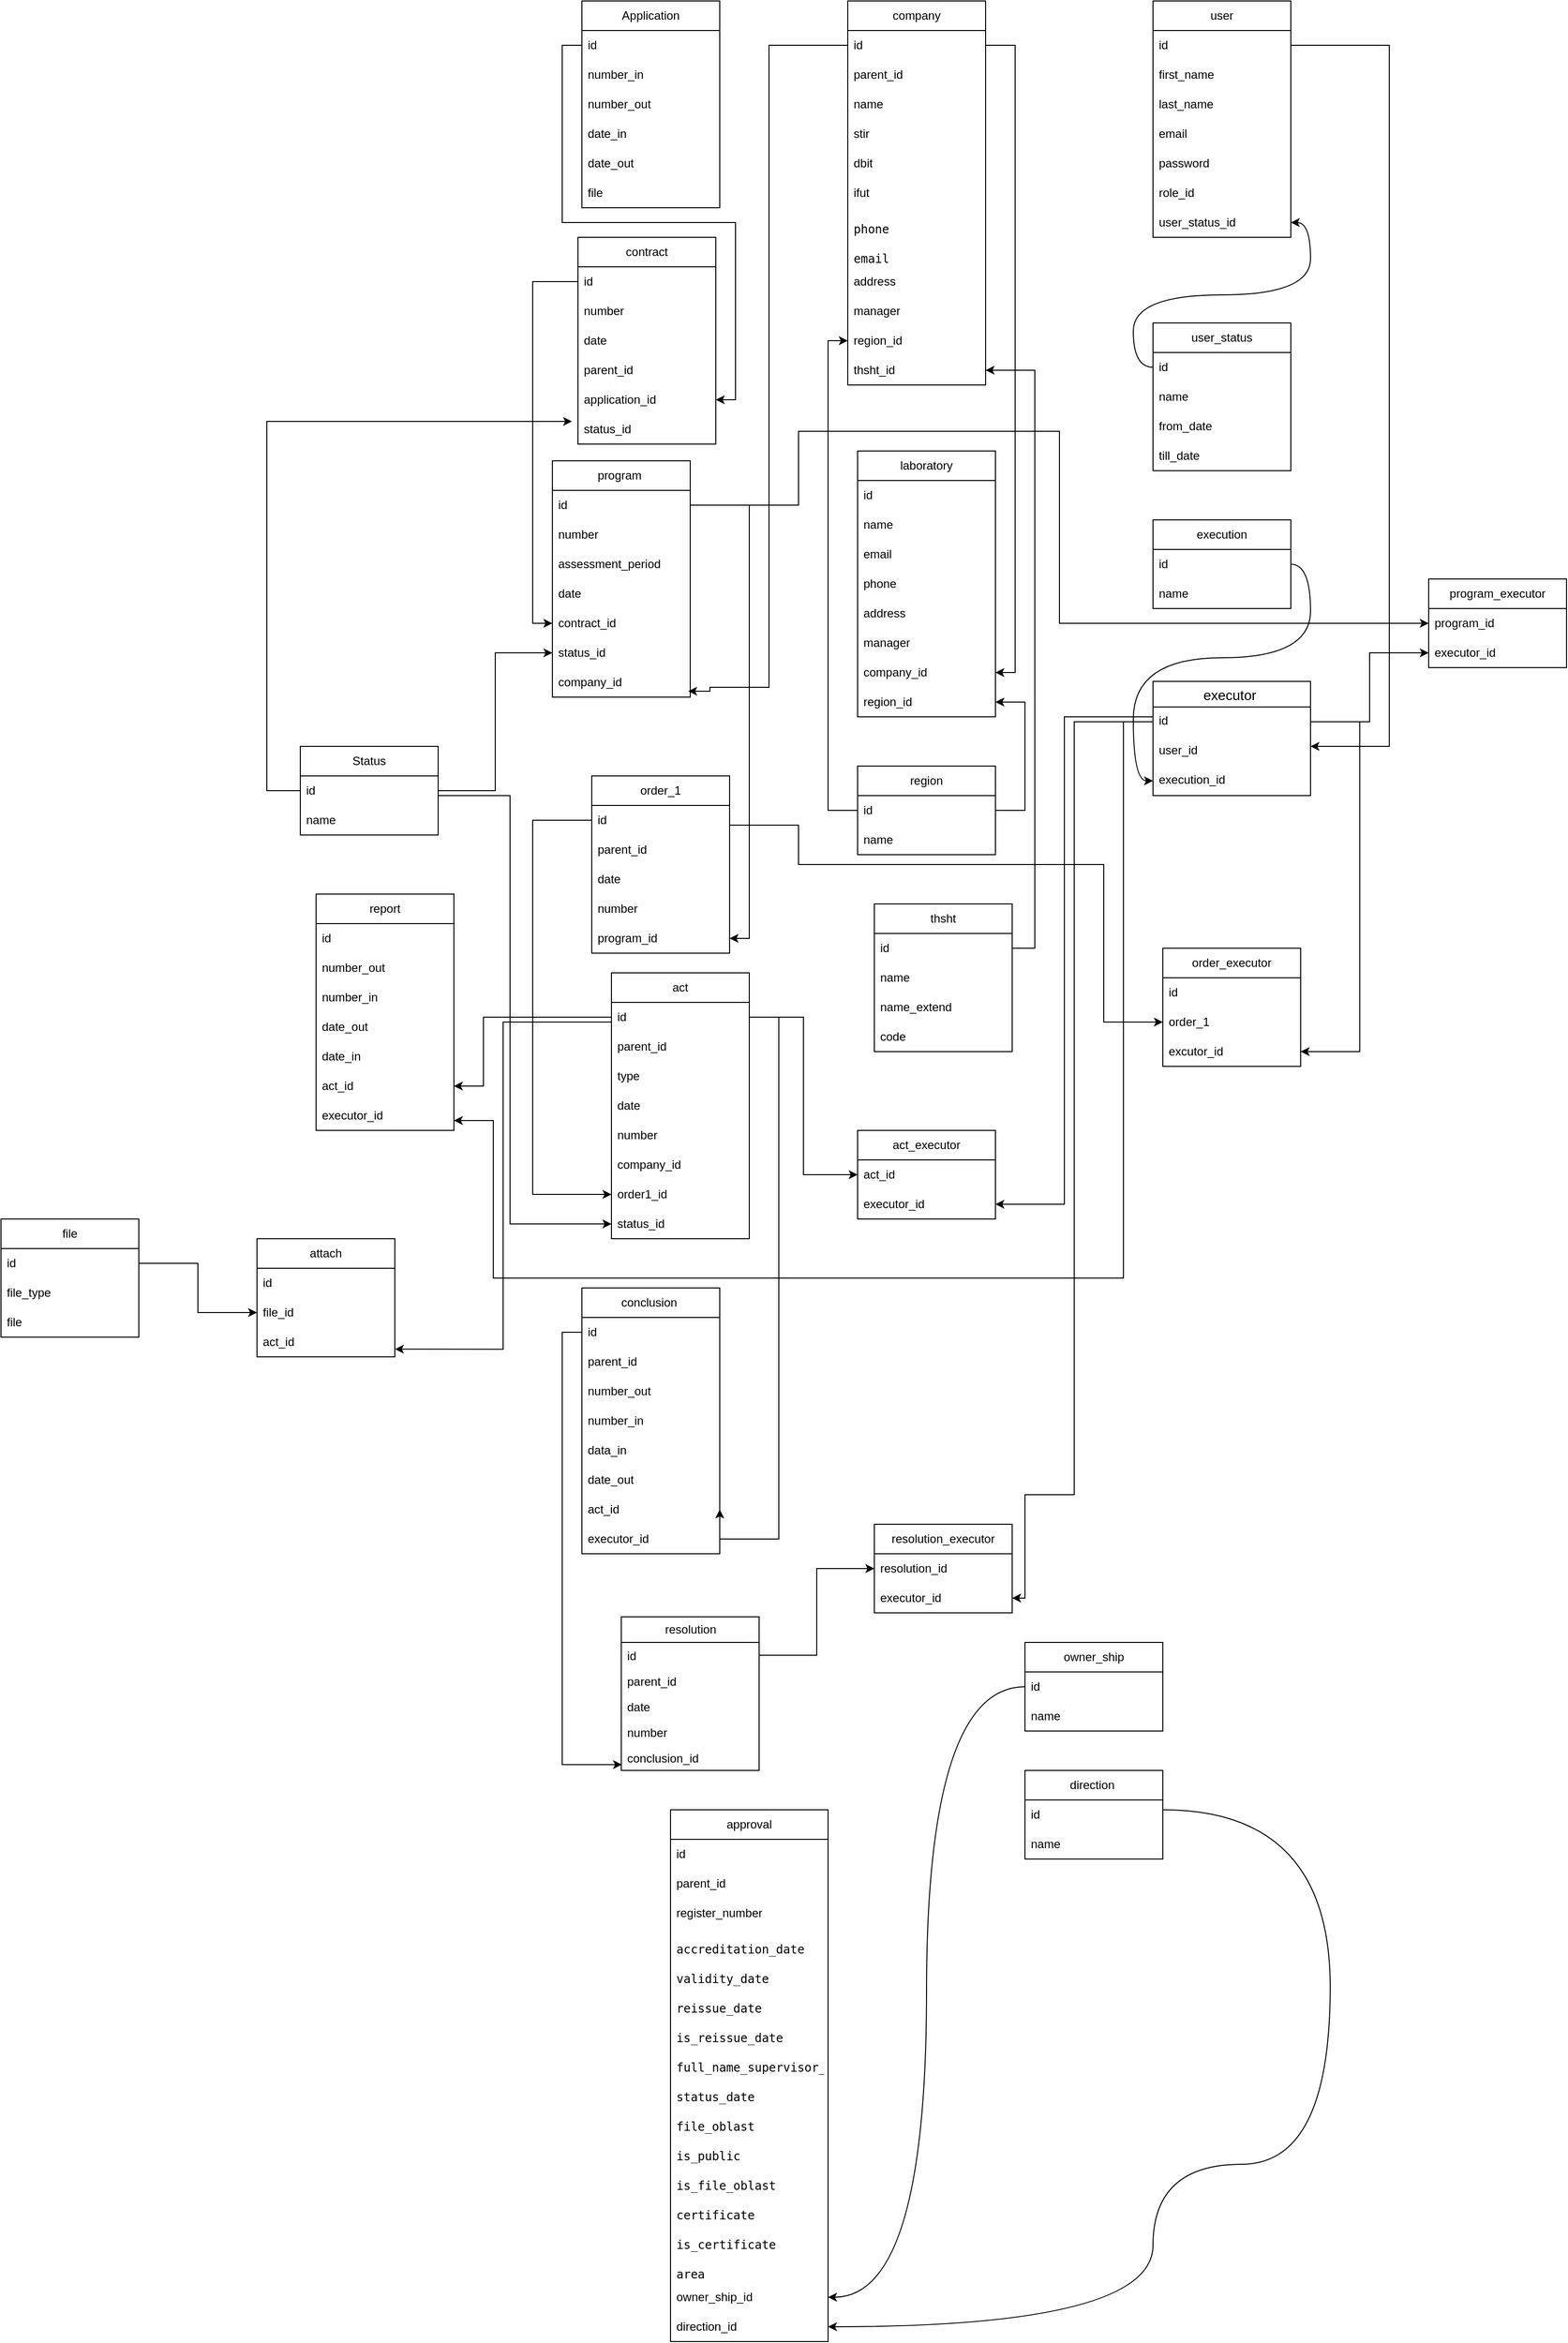 <mxfile version="24.7.7">
  <diagram id="C5RBs43oDa-KdzZeNtuy" name="Page-1">
    <mxGraphModel dx="2773" dy="2193" grid="1" gridSize="10" guides="1" tooltips="1" connect="1" arrows="1" fold="1" page="1" pageScale="1" pageWidth="583" pageHeight="827" math="0" shadow="0">
      <root>
        <mxCell id="WIyWlLk6GJQsqaUBKTNV-0" />
        <mxCell id="WIyWlLk6GJQsqaUBKTNV-1" parent="WIyWlLk6GJQsqaUBKTNV-0" />
        <mxCell id="_0GJp40E4XRPGMCMtR_y-0" value="Status" style="swimlane;fontStyle=0;childLayout=stackLayout;horizontal=1;startSize=30;horizontalStack=0;resizeParent=1;resizeParentMax=0;resizeLast=0;collapsible=1;marginBottom=0;whiteSpace=wrap;html=1;" parent="WIyWlLk6GJQsqaUBKTNV-1" vertex="1">
          <mxGeometry x="-1306" y="-220" width="140" height="90" as="geometry" />
        </mxCell>
        <mxCell id="_0GJp40E4XRPGMCMtR_y-8" value="id" style="text;strokeColor=none;fillColor=none;align=left;verticalAlign=middle;spacingLeft=4;spacingRight=4;overflow=hidden;points=[[0,0.5],[1,0.5]];portConstraint=eastwest;rotatable=0;whiteSpace=wrap;html=1;" parent="_0GJp40E4XRPGMCMtR_y-0" vertex="1">
          <mxGeometry y="30" width="140" height="30" as="geometry" />
        </mxCell>
        <mxCell id="_0GJp40E4XRPGMCMtR_y-1" value="name" style="text;strokeColor=none;fillColor=none;align=left;verticalAlign=middle;spacingLeft=4;spacingRight=4;overflow=hidden;points=[[0,0.5],[1,0.5]];portConstraint=eastwest;rotatable=0;whiteSpace=wrap;html=1;" parent="_0GJp40E4XRPGMCMtR_y-0" vertex="1">
          <mxGeometry y="60" width="140" height="30" as="geometry" />
        </mxCell>
        <mxCell id="_0GJp40E4XRPGMCMtR_y-9" value="user" style="swimlane;fontStyle=0;childLayout=stackLayout;horizontal=1;startSize=30;horizontalStack=0;resizeParent=1;resizeParentMax=0;resizeLast=0;collapsible=1;marginBottom=0;whiteSpace=wrap;html=1;" parent="WIyWlLk6GJQsqaUBKTNV-1" vertex="1">
          <mxGeometry x="-440" y="-977" width="140" height="240" as="geometry" />
        </mxCell>
        <mxCell id="_0GJp40E4XRPGMCMtR_y-45" value="id" style="text;strokeColor=none;fillColor=none;align=left;verticalAlign=middle;spacingLeft=4;spacingRight=4;overflow=hidden;points=[[0,0.5],[1,0.5]];portConstraint=eastwest;rotatable=0;whiteSpace=wrap;html=1;" parent="_0GJp40E4XRPGMCMtR_y-9" vertex="1">
          <mxGeometry y="30" width="140" height="30" as="geometry" />
        </mxCell>
        <mxCell id="_0GJp40E4XRPGMCMtR_y-10" value="first_name" style="text;strokeColor=none;fillColor=none;align=left;verticalAlign=middle;spacingLeft=4;spacingRight=4;overflow=hidden;points=[[0,0.5],[1,0.5]];portConstraint=eastwest;rotatable=0;whiteSpace=wrap;html=1;" parent="_0GJp40E4XRPGMCMtR_y-9" vertex="1">
          <mxGeometry y="60" width="140" height="30" as="geometry" />
        </mxCell>
        <mxCell id="_0GJp40E4XRPGMCMtR_y-11" value="last_name" style="text;strokeColor=none;fillColor=none;align=left;verticalAlign=middle;spacingLeft=4;spacingRight=4;overflow=hidden;points=[[0,0.5],[1,0.5]];portConstraint=eastwest;rotatable=0;whiteSpace=wrap;html=1;" parent="_0GJp40E4XRPGMCMtR_y-9" vertex="1">
          <mxGeometry y="90" width="140" height="30" as="geometry" />
        </mxCell>
        <mxCell id="HGfd663y_UdAoQZzd6pX-118" value="email" style="text;strokeColor=none;fillColor=none;align=left;verticalAlign=middle;spacingLeft=4;spacingRight=4;overflow=hidden;points=[[0,0.5],[1,0.5]];portConstraint=eastwest;rotatable=0;whiteSpace=wrap;html=1;" parent="_0GJp40E4XRPGMCMtR_y-9" vertex="1">
          <mxGeometry y="120" width="140" height="30" as="geometry" />
        </mxCell>
        <mxCell id="_0GJp40E4XRPGMCMtR_y-12" value="password" style="text;strokeColor=none;fillColor=none;align=left;verticalAlign=middle;spacingLeft=4;spacingRight=4;overflow=hidden;points=[[0,0.5],[1,0.5]];portConstraint=eastwest;rotatable=0;whiteSpace=wrap;html=1;" parent="_0GJp40E4XRPGMCMtR_y-9" vertex="1">
          <mxGeometry y="150" width="140" height="30" as="geometry" />
        </mxCell>
        <mxCell id="HGfd663y_UdAoQZzd6pX-117" value="role_id" style="text;strokeColor=none;fillColor=none;align=left;verticalAlign=middle;spacingLeft=4;spacingRight=4;overflow=hidden;points=[[0,0.5],[1,0.5]];portConstraint=eastwest;rotatable=0;whiteSpace=wrap;html=1;" parent="_0GJp40E4XRPGMCMtR_y-9" vertex="1">
          <mxGeometry y="180" width="140" height="30" as="geometry" />
        </mxCell>
        <mxCell id="_0GJp40E4XRPGMCMtR_y-22" value="user_status_id" style="text;strokeColor=none;fillColor=none;align=left;verticalAlign=middle;spacingLeft=4;spacingRight=4;overflow=hidden;points=[[0,0.5],[1,0.5]];portConstraint=eastwest;rotatable=0;whiteSpace=wrap;html=1;" parent="_0GJp40E4XRPGMCMtR_y-9" vertex="1">
          <mxGeometry y="210" width="140" height="30" as="geometry" />
        </mxCell>
        <mxCell id="_0GJp40E4XRPGMCMtR_y-37" value="user_status" style="swimlane;fontStyle=0;childLayout=stackLayout;horizontal=1;startSize=30;horizontalStack=0;resizeParent=1;resizeParentMax=0;resizeLast=0;collapsible=1;marginBottom=0;whiteSpace=wrap;html=1;" parent="WIyWlLk6GJQsqaUBKTNV-1" vertex="1">
          <mxGeometry x="-440" y="-650" width="140" height="150" as="geometry" />
        </mxCell>
        <mxCell id="_0GJp40E4XRPGMCMtR_y-38" value="id&lt;span style=&quot;white-space: pre;&quot;&gt;&#x9;&lt;/span&gt;" style="text;strokeColor=none;fillColor=none;align=left;verticalAlign=middle;spacingLeft=4;spacingRight=4;overflow=hidden;points=[[0,0.5],[1,0.5]];portConstraint=eastwest;rotatable=0;whiteSpace=wrap;html=1;" parent="_0GJp40E4XRPGMCMtR_y-37" vertex="1">
          <mxGeometry y="30" width="140" height="30" as="geometry" />
        </mxCell>
        <mxCell id="_0GJp40E4XRPGMCMtR_y-39" value="name" style="text;strokeColor=none;fillColor=none;align=left;verticalAlign=middle;spacingLeft=4;spacingRight=4;overflow=hidden;points=[[0,0.5],[1,0.5]];portConstraint=eastwest;rotatable=0;whiteSpace=wrap;html=1;" parent="_0GJp40E4XRPGMCMtR_y-37" vertex="1">
          <mxGeometry y="60" width="140" height="30" as="geometry" />
        </mxCell>
        <mxCell id="_0GJp40E4XRPGMCMtR_y-40" value="from_date" style="text;strokeColor=none;fillColor=none;align=left;verticalAlign=middle;spacingLeft=4;spacingRight=4;overflow=hidden;points=[[0,0.5],[1,0.5]];portConstraint=eastwest;rotatable=0;whiteSpace=wrap;html=1;" parent="_0GJp40E4XRPGMCMtR_y-37" vertex="1">
          <mxGeometry y="90" width="140" height="30" as="geometry" />
        </mxCell>
        <mxCell id="_0GJp40E4XRPGMCMtR_y-41" value="till_date" style="text;strokeColor=none;fillColor=none;align=left;verticalAlign=middle;spacingLeft=4;spacingRight=4;overflow=hidden;points=[[0,0.5],[1,0.5]];portConstraint=eastwest;rotatable=0;whiteSpace=wrap;html=1;" parent="_0GJp40E4XRPGMCMtR_y-37" vertex="1">
          <mxGeometry y="120" width="140" height="30" as="geometry" />
        </mxCell>
        <mxCell id="_0GJp40E4XRPGMCMtR_y-47" value="Application" style="swimlane;fontStyle=0;childLayout=stackLayout;horizontal=1;startSize=30;horizontalStack=0;resizeParent=1;resizeParentMax=0;resizeLast=0;collapsible=1;marginBottom=0;whiteSpace=wrap;html=1;" parent="WIyWlLk6GJQsqaUBKTNV-1" vertex="1">
          <mxGeometry x="-1020" y="-977" width="140" height="210" as="geometry" />
        </mxCell>
        <mxCell id="_0GJp40E4XRPGMCMtR_y-48" value="id" style="text;strokeColor=none;fillColor=none;align=left;verticalAlign=middle;spacingLeft=4;spacingRight=4;overflow=hidden;points=[[0,0.5],[1,0.5]];portConstraint=eastwest;rotatable=0;whiteSpace=wrap;html=1;" parent="_0GJp40E4XRPGMCMtR_y-47" vertex="1">
          <mxGeometry y="30" width="140" height="30" as="geometry" />
        </mxCell>
        <mxCell id="_0GJp40E4XRPGMCMtR_y-49" value="number_in" style="text;strokeColor=none;fillColor=none;align=left;verticalAlign=middle;spacingLeft=4;spacingRight=4;overflow=hidden;points=[[0,0.5],[1,0.5]];portConstraint=eastwest;rotatable=0;whiteSpace=wrap;html=1;" parent="_0GJp40E4XRPGMCMtR_y-47" vertex="1">
          <mxGeometry y="60" width="140" height="30" as="geometry" />
        </mxCell>
        <mxCell id="HGfd663y_UdAoQZzd6pX-146" value="number_out" style="text;strokeColor=none;fillColor=none;align=left;verticalAlign=middle;spacingLeft=4;spacingRight=4;overflow=hidden;points=[[0,0.5],[1,0.5]];portConstraint=eastwest;rotatable=0;whiteSpace=wrap;html=1;" parent="_0GJp40E4XRPGMCMtR_y-47" vertex="1">
          <mxGeometry y="90" width="140" height="30" as="geometry" />
        </mxCell>
        <mxCell id="HGfd663y_UdAoQZzd6pX-145" value="date_in" style="text;strokeColor=none;fillColor=none;align=left;verticalAlign=middle;spacingLeft=4;spacingRight=4;overflow=hidden;points=[[0,0.5],[1,0.5]];portConstraint=eastwest;rotatable=0;whiteSpace=wrap;html=1;" parent="_0GJp40E4XRPGMCMtR_y-47" vertex="1">
          <mxGeometry y="120" width="140" height="30" as="geometry" />
        </mxCell>
        <mxCell id="_0GJp40E4XRPGMCMtR_y-51" value="date_out" style="text;strokeColor=none;fillColor=none;align=left;verticalAlign=middle;spacingLeft=4;spacingRight=4;overflow=hidden;points=[[0,0.5],[1,0.5]];portConstraint=eastwest;rotatable=0;whiteSpace=wrap;html=1;" parent="_0GJp40E4XRPGMCMtR_y-47" vertex="1">
          <mxGeometry y="150" width="140" height="30" as="geometry" />
        </mxCell>
        <mxCell id="_0GJp40E4XRPGMCMtR_y-52" value="file" style="text;strokeColor=none;fillColor=none;align=left;verticalAlign=middle;spacingLeft=4;spacingRight=4;overflow=hidden;points=[[0,0.5],[1,0.5]];portConstraint=eastwest;rotatable=0;whiteSpace=wrap;html=1;" parent="_0GJp40E4XRPGMCMtR_y-47" vertex="1">
          <mxGeometry y="180" width="140" height="30" as="geometry" />
        </mxCell>
        <mxCell id="_0GJp40E4XRPGMCMtR_y-53" value="contract" style="swimlane;fontStyle=0;childLayout=stackLayout;horizontal=1;startSize=30;horizontalStack=0;resizeParent=1;resizeParentMax=0;resizeLast=0;collapsible=1;marginBottom=0;whiteSpace=wrap;html=1;" parent="WIyWlLk6GJQsqaUBKTNV-1" vertex="1">
          <mxGeometry x="-1024" y="-737" width="140" height="210" as="geometry" />
        </mxCell>
        <mxCell id="_0GJp40E4XRPGMCMtR_y-66" value="id" style="text;strokeColor=none;fillColor=none;align=left;verticalAlign=middle;spacingLeft=4;spacingRight=4;overflow=hidden;points=[[0,0.5],[1,0.5]];portConstraint=eastwest;rotatable=0;whiteSpace=wrap;html=1;" parent="_0GJp40E4XRPGMCMtR_y-53" vertex="1">
          <mxGeometry y="30" width="140" height="30" as="geometry" />
        </mxCell>
        <mxCell id="HGfd663y_UdAoQZzd6pX-155" value="number" style="text;strokeColor=none;fillColor=none;align=left;verticalAlign=middle;spacingLeft=4;spacingRight=4;overflow=hidden;points=[[0,0.5],[1,0.5]];portConstraint=eastwest;rotatable=0;whiteSpace=wrap;html=1;" parent="_0GJp40E4XRPGMCMtR_y-53" vertex="1">
          <mxGeometry y="60" width="140" height="30" as="geometry" />
        </mxCell>
        <mxCell id="HGfd663y_UdAoQZzd6pX-156" value="date" style="text;strokeColor=none;fillColor=none;align=left;verticalAlign=middle;spacingLeft=4;spacingRight=4;overflow=hidden;points=[[0,0.5],[1,0.5]];portConstraint=eastwest;rotatable=0;whiteSpace=wrap;html=1;" parent="_0GJp40E4XRPGMCMtR_y-53" vertex="1">
          <mxGeometry y="90" width="140" height="30" as="geometry" />
        </mxCell>
        <mxCell id="_0GJp40E4XRPGMCMtR_y-68" value="parent_id" style="text;strokeColor=none;fillColor=none;align=left;verticalAlign=middle;spacingLeft=4;spacingRight=4;overflow=hidden;points=[[0,0.5],[1,0.5]];portConstraint=eastwest;rotatable=0;whiteSpace=wrap;html=1;" parent="_0GJp40E4XRPGMCMtR_y-53" vertex="1">
          <mxGeometry y="120" width="140" height="30" as="geometry" />
        </mxCell>
        <mxCell id="_0GJp40E4XRPGMCMtR_y-54" value="application_id" style="text;strokeColor=none;fillColor=none;align=left;verticalAlign=middle;spacingLeft=4;spacingRight=4;overflow=hidden;points=[[0,0.5],[1,0.5]];portConstraint=eastwest;rotatable=0;whiteSpace=wrap;html=1;" parent="_0GJp40E4XRPGMCMtR_y-53" vertex="1">
          <mxGeometry y="150" width="140" height="30" as="geometry" />
        </mxCell>
        <mxCell id="HGfd663y_UdAoQZzd6pX-38" value="status_id" style="text;strokeColor=none;fillColor=none;align=left;verticalAlign=middle;spacingLeft=4;spacingRight=4;overflow=hidden;points=[[0,0.5],[1,0.5]];portConstraint=eastwest;rotatable=0;whiteSpace=wrap;html=1;" parent="_0GJp40E4XRPGMCMtR_y-53" vertex="1">
          <mxGeometry y="180" width="140" height="30" as="geometry" />
        </mxCell>
        <mxCell id="_0GJp40E4XRPGMCMtR_y-57" value="order_1" style="swimlane;fontStyle=0;childLayout=stackLayout;horizontal=1;startSize=30;horizontalStack=0;resizeParent=1;resizeParentMax=0;resizeLast=0;collapsible=1;marginBottom=0;whiteSpace=wrap;html=1;" parent="WIyWlLk6GJQsqaUBKTNV-1" vertex="1">
          <mxGeometry x="-1010" y="-190" width="140" height="180" as="geometry" />
        </mxCell>
        <mxCell id="_0GJp40E4XRPGMCMtR_y-63" value="id" style="text;strokeColor=none;fillColor=none;align=left;verticalAlign=middle;spacingLeft=4;spacingRight=4;overflow=hidden;points=[[0,0.5],[1,0.5]];portConstraint=eastwest;rotatable=0;whiteSpace=wrap;html=1;" parent="_0GJp40E4XRPGMCMtR_y-57" vertex="1">
          <mxGeometry y="30" width="140" height="30" as="geometry" />
        </mxCell>
        <mxCell id="_0GJp40E4XRPGMCMtR_y-59" value="parent_id" style="text;strokeColor=none;fillColor=none;align=left;verticalAlign=middle;spacingLeft=4;spacingRight=4;overflow=hidden;points=[[0,0.5],[1,0.5]];portConstraint=eastwest;rotatable=0;whiteSpace=wrap;html=1;" parent="_0GJp40E4XRPGMCMtR_y-57" vertex="1">
          <mxGeometry y="60" width="140" height="30" as="geometry" />
        </mxCell>
        <mxCell id="_0GJp40E4XRPGMCMtR_y-60" value="date" style="text;strokeColor=none;fillColor=none;align=left;verticalAlign=middle;spacingLeft=4;spacingRight=4;overflow=hidden;points=[[0,0.5],[1,0.5]];portConstraint=eastwest;rotatable=0;whiteSpace=wrap;html=1;" parent="_0GJp40E4XRPGMCMtR_y-57" vertex="1">
          <mxGeometry y="90" width="140" height="30" as="geometry" />
        </mxCell>
        <mxCell id="_0GJp40E4XRPGMCMtR_y-61" value="number" style="text;strokeColor=none;fillColor=none;align=left;verticalAlign=middle;spacingLeft=4;spacingRight=4;overflow=hidden;points=[[0,0.5],[1,0.5]];portConstraint=eastwest;rotatable=0;whiteSpace=wrap;html=1;" parent="_0GJp40E4XRPGMCMtR_y-57" vertex="1">
          <mxGeometry y="120" width="140" height="30" as="geometry" />
        </mxCell>
        <mxCell id="_0GJp40E4XRPGMCMtR_y-62" value="program_id" style="text;strokeColor=none;fillColor=none;align=left;verticalAlign=middle;spacingLeft=4;spacingRight=4;overflow=hidden;points=[[0,0.5],[1,0.5]];portConstraint=eastwest;rotatable=0;whiteSpace=wrap;html=1;" parent="_0GJp40E4XRPGMCMtR_y-57" vertex="1">
          <mxGeometry y="150" width="140" height="30" as="geometry" />
        </mxCell>
        <mxCell id="_0GJp40E4XRPGMCMtR_y-72" value="executor " style="swimlane;fontStyle=0;childLayout=stackLayout;horizontal=1;startSize=26;horizontalStack=0;resizeParent=1;resizeParentMax=0;resizeLast=0;collapsible=1;marginBottom=0;align=center;fontSize=14;" parent="WIyWlLk6GJQsqaUBKTNV-1" vertex="1">
          <mxGeometry x="-440" y="-286" width="160" height="116" as="geometry" />
        </mxCell>
        <mxCell id="HGfd663y_UdAoQZzd6pX-63" value="id" style="text;strokeColor=none;fillColor=none;spacingLeft=4;spacingRight=4;overflow=hidden;rotatable=0;points=[[0,0.5],[1,0.5]];portConstraint=eastwest;fontSize=12;whiteSpace=wrap;html=1;" parent="_0GJp40E4XRPGMCMtR_y-72" vertex="1">
          <mxGeometry y="26" width="160" height="30" as="geometry" />
        </mxCell>
        <mxCell id="_0GJp40E4XRPGMCMtR_y-74" value="user_id" style="text;strokeColor=none;fillColor=none;spacingLeft=4;spacingRight=4;overflow=hidden;rotatable=0;points=[[0,0.5],[1,0.5]];portConstraint=eastwest;fontSize=12;whiteSpace=wrap;html=1;" parent="_0GJp40E4XRPGMCMtR_y-72" vertex="1">
          <mxGeometry y="56" width="160" height="30" as="geometry" />
        </mxCell>
        <mxCell id="HGfd663y_UdAoQZzd6pX-70" value="execution_id" style="text;strokeColor=none;fillColor=none;spacingLeft=4;spacingRight=4;overflow=hidden;rotatable=0;points=[[0,0.5],[1,0.5]];portConstraint=eastwest;fontSize=12;whiteSpace=wrap;html=1;" parent="_0GJp40E4XRPGMCMtR_y-72" vertex="1">
          <mxGeometry y="86" width="160" height="30" as="geometry" />
        </mxCell>
        <mxCell id="_0GJp40E4XRPGMCMtR_y-85" value="conclusion&amp;nbsp;" style="swimlane;fontStyle=0;childLayout=stackLayout;horizontal=1;startSize=30;horizontalStack=0;resizeParent=1;resizeParentMax=0;resizeLast=0;collapsible=1;marginBottom=0;whiteSpace=wrap;html=1;" parent="WIyWlLk6GJQsqaUBKTNV-1" vertex="1">
          <mxGeometry x="-1020" y="330" width="140" height="270" as="geometry" />
        </mxCell>
        <mxCell id="HGfd663y_UdAoQZzd6pX-55" value="id" style="text;strokeColor=none;fillColor=none;align=left;verticalAlign=middle;spacingLeft=4;spacingRight=4;overflow=hidden;points=[[0,0.5],[1,0.5]];portConstraint=eastwest;rotatable=0;whiteSpace=wrap;html=1;" parent="_0GJp40E4XRPGMCMtR_y-85" vertex="1">
          <mxGeometry y="30" width="140" height="30" as="geometry" />
        </mxCell>
        <mxCell id="_0GJp40E4XRPGMCMtR_y-86" value="parent_id" style="text;strokeColor=none;fillColor=none;align=left;verticalAlign=middle;spacingLeft=4;spacingRight=4;overflow=hidden;points=[[0,0.5],[1,0.5]];portConstraint=eastwest;rotatable=0;whiteSpace=wrap;html=1;" parent="_0GJp40E4XRPGMCMtR_y-85" vertex="1">
          <mxGeometry y="60" width="140" height="30" as="geometry" />
        </mxCell>
        <mxCell id="_0GJp40E4XRPGMCMtR_y-87" value="number_out" style="text;strokeColor=none;fillColor=none;align=left;verticalAlign=middle;spacingLeft=4;spacingRight=4;overflow=hidden;points=[[0,0.5],[1,0.5]];portConstraint=eastwest;rotatable=0;whiteSpace=wrap;html=1;" parent="_0GJp40E4XRPGMCMtR_y-85" vertex="1">
          <mxGeometry y="90" width="140" height="30" as="geometry" />
        </mxCell>
        <mxCell id="_0GJp40E4XRPGMCMtR_y-88" value="number_in" style="text;strokeColor=none;fillColor=none;align=left;verticalAlign=middle;spacingLeft=4;spacingRight=4;overflow=hidden;points=[[0,0.5],[1,0.5]];portConstraint=eastwest;rotatable=0;whiteSpace=wrap;html=1;" parent="_0GJp40E4XRPGMCMtR_y-85" vertex="1">
          <mxGeometry y="120" width="140" height="30" as="geometry" />
        </mxCell>
        <mxCell id="_0GJp40E4XRPGMCMtR_y-89" value="data_in" style="text;strokeColor=none;fillColor=none;align=left;verticalAlign=middle;spacingLeft=4;spacingRight=4;overflow=hidden;points=[[0,0.5],[1,0.5]];portConstraint=eastwest;rotatable=0;whiteSpace=wrap;html=1;" parent="_0GJp40E4XRPGMCMtR_y-85" vertex="1">
          <mxGeometry y="150" width="140" height="30" as="geometry" />
        </mxCell>
        <mxCell id="_0GJp40E4XRPGMCMtR_y-90" value="date_out" style="text;strokeColor=none;fillColor=none;align=left;verticalAlign=middle;spacingLeft=4;spacingRight=4;overflow=hidden;points=[[0,0.5],[1,0.5]];portConstraint=eastwest;rotatable=0;whiteSpace=wrap;html=1;" parent="_0GJp40E4XRPGMCMtR_y-85" vertex="1">
          <mxGeometry y="180" width="140" height="30" as="geometry" />
        </mxCell>
        <mxCell id="HGfd663y_UdAoQZzd6pX-40" value="act_id" style="text;strokeColor=none;fillColor=none;align=left;verticalAlign=middle;spacingLeft=4;spacingRight=4;overflow=hidden;points=[[0,0.5],[1,0.5]];portConstraint=eastwest;rotatable=0;whiteSpace=wrap;html=1;" parent="_0GJp40E4XRPGMCMtR_y-85" vertex="1">
          <mxGeometry y="210" width="140" height="30" as="geometry" />
        </mxCell>
        <mxCell id="LFnrv92oIduF9wudhQvl-5" value="executor_id" style="text;strokeColor=none;fillColor=none;align=left;verticalAlign=middle;spacingLeft=4;spacingRight=4;overflow=hidden;points=[[0,0.5],[1,0.5]];portConstraint=eastwest;rotatable=0;whiteSpace=wrap;html=1;" parent="_0GJp40E4XRPGMCMtR_y-85" vertex="1">
          <mxGeometry y="240" width="140" height="30" as="geometry" />
        </mxCell>
        <mxCell id="5HV2TPba1hzg31E9H7ek-4" style="edgeStyle=orthogonalEdgeStyle;rounded=0;orthogonalLoop=1;jettySize=auto;html=1;entryX=1;entryY=0.5;entryDx=0;entryDy=0;" parent="WIyWlLk6GJQsqaUBKTNV-1" source="_0GJp40E4XRPGMCMtR_y-92" target="HGfd663y_UdAoQZzd6pX-29" edge="1">
          <mxGeometry relative="1" as="geometry">
            <Array as="points">
              <mxPoint x="-570" y="-155" />
              <mxPoint x="-570" y="-265" />
            </Array>
          </mxGeometry>
        </mxCell>
        <mxCell id="5HV2TPba1hzg31E9H7ek-14" style="edgeStyle=orthogonalEdgeStyle;rounded=0;orthogonalLoop=1;jettySize=auto;html=1;" parent="WIyWlLk6GJQsqaUBKTNV-1" source="_0GJp40E4XRPGMCMtR_y-92" target="HGfd663y_UdAoQZzd6pX-27" edge="1">
          <mxGeometry relative="1" as="geometry">
            <Array as="points">
              <mxPoint x="-770" y="-155" />
              <mxPoint x="-770" y="-632" />
            </Array>
          </mxGeometry>
        </mxCell>
        <mxCell id="_0GJp40E4XRPGMCMtR_y-92" value="region" style="swimlane;fontStyle=0;childLayout=stackLayout;horizontal=1;startSize=30;horizontalStack=0;resizeParent=1;resizeParentMax=0;resizeLast=0;collapsible=1;marginBottom=0;whiteSpace=wrap;html=1;" parent="WIyWlLk6GJQsqaUBKTNV-1" vertex="1">
          <mxGeometry x="-740" y="-200" width="140" height="90" as="geometry" />
        </mxCell>
        <mxCell id="_0GJp40E4XRPGMCMtR_y-95" value="id" style="text;strokeColor=none;fillColor=none;align=left;verticalAlign=middle;spacingLeft=4;spacingRight=4;overflow=hidden;points=[[0,0.5],[1,0.5]];portConstraint=eastwest;rotatable=0;whiteSpace=wrap;html=1;" parent="_0GJp40E4XRPGMCMtR_y-92" vertex="1">
          <mxGeometry y="30" width="140" height="30" as="geometry" />
        </mxCell>
        <mxCell id="_0GJp40E4XRPGMCMtR_y-100" value="name&amp;nbsp;" style="text;strokeColor=none;fillColor=none;align=left;verticalAlign=middle;spacingLeft=4;spacingRight=4;overflow=hidden;points=[[0,0.5],[1,0.5]];portConstraint=eastwest;rotatable=0;whiteSpace=wrap;html=1;" parent="_0GJp40E4XRPGMCMtR_y-92" vertex="1">
          <mxGeometry y="60" width="140" height="30" as="geometry" />
        </mxCell>
        <mxCell id="_0GJp40E4XRPGMCMtR_y-101" value="owner_ship" style="swimlane;fontStyle=0;childLayout=stackLayout;horizontal=1;startSize=30;horizontalStack=0;resizeParent=1;resizeParentMax=0;resizeLast=0;collapsible=1;marginBottom=0;whiteSpace=wrap;html=1;" parent="WIyWlLk6GJQsqaUBKTNV-1" vertex="1">
          <mxGeometry x="-570" y="690" width="140" height="90" as="geometry" />
        </mxCell>
        <mxCell id="_0GJp40E4XRPGMCMtR_y-102" value="id" style="text;align=left;verticalAlign=middle;spacingLeft=4;spacingRight=4;overflow=hidden;points=[[0,0.5],[1,0.5]];portConstraint=eastwest;rotatable=0;whiteSpace=wrap;html=1;" parent="_0GJp40E4XRPGMCMtR_y-101" vertex="1">
          <mxGeometry y="30" width="140" height="30" as="geometry" />
        </mxCell>
        <mxCell id="_0GJp40E4XRPGMCMtR_y-103" value="name" style="text;align=left;verticalAlign=middle;spacingLeft=4;spacingRight=4;overflow=hidden;points=[[0,0.5],[1,0.5]];portConstraint=eastwest;rotatable=0;whiteSpace=wrap;html=1;" parent="_0GJp40E4XRPGMCMtR_y-101" vertex="1">
          <mxGeometry y="60" width="140" height="30" as="geometry" />
        </mxCell>
        <mxCell id="_0GJp40E4XRPGMCMtR_y-105" value="direction&amp;nbsp;" style="swimlane;fontStyle=0;childLayout=stackLayout;horizontal=1;startSize=30;horizontalStack=0;resizeParent=1;resizeParentMax=0;resizeLast=0;collapsible=1;marginBottom=0;whiteSpace=wrap;html=1;" parent="WIyWlLk6GJQsqaUBKTNV-1" vertex="1">
          <mxGeometry x="-570" y="820" width="140" height="90" as="geometry" />
        </mxCell>
        <mxCell id="_0GJp40E4XRPGMCMtR_y-108" value="id" style="text;strokeColor=none;fillColor=none;align=left;verticalAlign=middle;spacingLeft=4;spacingRight=4;overflow=hidden;points=[[0,0.5],[1,0.5]];portConstraint=eastwest;rotatable=0;whiteSpace=wrap;html=1;" parent="_0GJp40E4XRPGMCMtR_y-105" vertex="1">
          <mxGeometry y="30" width="140" height="30" as="geometry" />
        </mxCell>
        <mxCell id="_0GJp40E4XRPGMCMtR_y-106" value="name" style="text;strokeColor=none;fillColor=none;align=left;verticalAlign=middle;spacingLeft=4;spacingRight=4;overflow=hidden;points=[[0,0.5],[1,0.5]];portConstraint=eastwest;rotatable=0;whiteSpace=wrap;html=1;" parent="_0GJp40E4XRPGMCMtR_y-105" vertex="1">
          <mxGeometry y="60" width="140" height="30" as="geometry" />
        </mxCell>
        <mxCell id="_0GJp40E4XRPGMCMtR_y-130" value="thsht" style="swimlane;fontStyle=0;childLayout=stackLayout;horizontal=1;startSize=30;horizontalStack=0;resizeParent=1;resizeParentMax=0;resizeLast=0;collapsible=1;marginBottom=0;whiteSpace=wrap;html=1;" parent="WIyWlLk6GJQsqaUBKTNV-1" vertex="1">
          <mxGeometry x="-723" y="-60" width="140" height="150" as="geometry" />
        </mxCell>
        <mxCell id="_0GJp40E4XRPGMCMtR_y-131" value="id" style="text;strokeColor=none;fillColor=none;align=left;verticalAlign=middle;spacingLeft=4;spacingRight=4;overflow=hidden;points=[[0,0.5],[1,0.5]];portConstraint=eastwest;rotatable=0;whiteSpace=wrap;html=1;" parent="_0GJp40E4XRPGMCMtR_y-130" vertex="1">
          <mxGeometry y="30" width="140" height="30" as="geometry" />
        </mxCell>
        <mxCell id="_0GJp40E4XRPGMCMtR_y-132" value="name" style="text;strokeColor=none;fillColor=none;align=left;verticalAlign=middle;spacingLeft=4;spacingRight=4;overflow=hidden;points=[[0,0.5],[1,0.5]];portConstraint=eastwest;rotatable=0;whiteSpace=wrap;html=1;" parent="_0GJp40E4XRPGMCMtR_y-130" vertex="1">
          <mxGeometry y="60" width="140" height="30" as="geometry" />
        </mxCell>
        <mxCell id="_0GJp40E4XRPGMCMtR_y-133" value="name_extend&amp;nbsp;" style="text;strokeColor=none;fillColor=none;align=left;verticalAlign=middle;spacingLeft=4;spacingRight=4;overflow=hidden;points=[[0,0.5],[1,0.5]];portConstraint=eastwest;rotatable=0;whiteSpace=wrap;html=1;" parent="_0GJp40E4XRPGMCMtR_y-130" vertex="1">
          <mxGeometry y="90" width="140" height="30" as="geometry" />
        </mxCell>
        <mxCell id="_0GJp40E4XRPGMCMtR_y-134" value="code" style="text;strokeColor=none;fillColor=none;align=left;verticalAlign=middle;spacingLeft=4;spacingRight=4;overflow=hidden;points=[[0,0.5],[1,0.5]];portConstraint=eastwest;rotatable=0;whiteSpace=wrap;html=1;" parent="_0GJp40E4XRPGMCMtR_y-130" vertex="1">
          <mxGeometry y="120" width="140" height="30" as="geometry" />
        </mxCell>
        <mxCell id="_0GJp40E4XRPGMCMtR_y-136" value="laboratory" style="swimlane;fontStyle=0;childLayout=stackLayout;horizontal=1;startSize=30;horizontalStack=0;resizeParent=1;resizeParentMax=0;resizeLast=0;collapsible=1;marginBottom=0;whiteSpace=wrap;html=1;" parent="WIyWlLk6GJQsqaUBKTNV-1" vertex="1">
          <mxGeometry x="-740" y="-520" width="140" height="270" as="geometry" />
        </mxCell>
        <mxCell id="_0GJp40E4XRPGMCMtR_y-137" value="id" style="text;strokeColor=none;fillColor=none;align=left;verticalAlign=middle;spacingLeft=4;spacingRight=4;overflow=hidden;points=[[0,0.5],[1,0.5]];portConstraint=eastwest;rotatable=0;whiteSpace=wrap;html=1;" parent="_0GJp40E4XRPGMCMtR_y-136" vertex="1">
          <mxGeometry y="30" width="140" height="30" as="geometry" />
        </mxCell>
        <mxCell id="_0GJp40E4XRPGMCMtR_y-139" value="name" style="text;strokeColor=none;fillColor=none;align=left;verticalAlign=middle;spacingLeft=4;spacingRight=4;overflow=hidden;points=[[0,0.5],[1,0.5]];portConstraint=eastwest;rotatable=0;whiteSpace=wrap;html=1;" parent="_0GJp40E4XRPGMCMtR_y-136" vertex="1">
          <mxGeometry y="60" width="140" height="30" as="geometry" />
        </mxCell>
        <mxCell id="_0GJp40E4XRPGMCMtR_y-141" value="email" style="text;strokeColor=none;fillColor=none;align=left;verticalAlign=middle;spacingLeft=4;spacingRight=4;overflow=hidden;points=[[0,0.5],[1,0.5]];portConstraint=eastwest;rotatable=0;whiteSpace=wrap;html=1;" parent="_0GJp40E4XRPGMCMtR_y-136" vertex="1">
          <mxGeometry y="90" width="140" height="30" as="geometry" />
        </mxCell>
        <mxCell id="_0GJp40E4XRPGMCMtR_y-142" value="phone" style="text;strokeColor=none;fillColor=none;align=left;verticalAlign=middle;spacingLeft=4;spacingRight=4;overflow=hidden;points=[[0,0.5],[1,0.5]];portConstraint=eastwest;rotatable=0;whiteSpace=wrap;html=1;" parent="_0GJp40E4XRPGMCMtR_y-136" vertex="1">
          <mxGeometry y="120" width="140" height="30" as="geometry" />
        </mxCell>
        <mxCell id="_0GJp40E4XRPGMCMtR_y-140" value="address" style="text;strokeColor=none;fillColor=none;align=left;verticalAlign=middle;spacingLeft=4;spacingRight=4;overflow=hidden;points=[[0,0.5],[1,0.5]];portConstraint=eastwest;rotatable=0;whiteSpace=wrap;html=1;" parent="_0GJp40E4XRPGMCMtR_y-136" vertex="1">
          <mxGeometry y="150" width="140" height="30" as="geometry" />
        </mxCell>
        <mxCell id="HGfd663y_UdAoQZzd6pX-108" value="manager" style="text;strokeColor=none;fillColor=none;align=left;verticalAlign=middle;spacingLeft=4;spacingRight=4;overflow=hidden;points=[[0,0.5],[1,0.5]];portConstraint=eastwest;rotatable=0;whiteSpace=wrap;html=1;" parent="_0GJp40E4XRPGMCMtR_y-136" vertex="1">
          <mxGeometry y="180" width="140" height="30" as="geometry" />
        </mxCell>
        <mxCell id="LFnrv92oIduF9wudhQvl-25" value="company_id" style="text;strokeColor=none;fillColor=none;align=left;verticalAlign=middle;spacingLeft=4;spacingRight=4;overflow=hidden;points=[[0,0.5],[1,0.5]];portConstraint=eastwest;rotatable=0;whiteSpace=wrap;html=1;" parent="_0GJp40E4XRPGMCMtR_y-136" vertex="1">
          <mxGeometry y="210" width="140" height="30" as="geometry" />
        </mxCell>
        <mxCell id="HGfd663y_UdAoQZzd6pX-29" value="region_id" style="text;strokeColor=none;fillColor=none;align=left;verticalAlign=middle;spacingLeft=4;spacingRight=4;overflow=hidden;points=[[0,0.5],[1,0.5]];portConstraint=eastwest;rotatable=0;whiteSpace=wrap;html=1;" parent="_0GJp40E4XRPGMCMtR_y-136" vertex="1">
          <mxGeometry y="240" width="140" height="30" as="geometry" />
        </mxCell>
        <mxCell id="_0GJp40E4XRPGMCMtR_y-144" value="approval" style="swimlane;fontStyle=0;childLayout=stackLayout;horizontal=1;startSize=30;horizontalStack=0;resizeParent=1;resizeParentMax=0;resizeLast=0;collapsible=1;marginBottom=0;whiteSpace=wrap;html=1;" parent="WIyWlLk6GJQsqaUBKTNV-1" vertex="1">
          <mxGeometry x="-930" y="860" width="160" height="540" as="geometry" />
        </mxCell>
        <mxCell id="_0GJp40E4XRPGMCMtR_y-145" value="id" style="text;strokeColor=none;fillColor=none;align=left;verticalAlign=middle;spacingLeft=4;spacingRight=4;overflow=hidden;points=[[0,0.5],[1,0.5]];portConstraint=eastwest;rotatable=0;whiteSpace=wrap;html=1;" parent="_0GJp40E4XRPGMCMtR_y-144" vertex="1">
          <mxGeometry y="30" width="160" height="30" as="geometry" />
        </mxCell>
        <mxCell id="nrA7Ukgtct_sgomqUrNe-12" value="parent_id" style="text;strokeColor=none;fillColor=none;align=left;verticalAlign=middle;spacingLeft=4;spacingRight=4;overflow=hidden;points=[[0,0.5],[1,0.5]];portConstraint=eastwest;rotatable=0;whiteSpace=wrap;html=1;" parent="_0GJp40E4XRPGMCMtR_y-144" vertex="1">
          <mxGeometry y="60" width="160" height="30" as="geometry" />
        </mxCell>
        <mxCell id="_0GJp40E4XRPGMCMtR_y-159" value="register_number" style="text;strokeColor=none;fillColor=none;align=left;verticalAlign=middle;spacingLeft=4;spacingRight=4;overflow=hidden;points=[[0,0.5],[1,0.5]];portConstraint=eastwest;rotatable=0;whiteSpace=wrap;html=1;" parent="_0GJp40E4XRPGMCMtR_y-144" vertex="1">
          <mxGeometry y="90" width="160" height="30" as="geometry" />
        </mxCell>
        <mxCell id="_0GJp40E4XRPGMCMtR_y-146" value="&lt;pre style=&quot;margin-top: 12px; padding-bottom: 0px;&quot; class=&quot;prettyprint&quot;&gt;&lt;span class=&quot;str&quot;&gt;accreditation_date&lt;/span&gt;&lt;/pre&gt;" style="text;strokeColor=none;fillColor=none;align=left;verticalAlign=middle;spacingLeft=4;spacingRight=4;overflow=hidden;points=[[0,0.5],[1,0.5]];portConstraint=eastwest;rotatable=0;whiteSpace=wrap;html=1;" parent="_0GJp40E4XRPGMCMtR_y-144" vertex="1">
          <mxGeometry y="120" width="160" height="30" as="geometry" />
        </mxCell>
        <mxCell id="_0GJp40E4XRPGMCMtR_y-147" value="&lt;pre style=&quot;margin-top: 12px;&quot; class=&quot;prettyprint&quot;&gt;&lt;span class=&quot;str&quot;&gt;validity_date&lt;/span&gt;&lt;/pre&gt;" style="text;strokeColor=none;fillColor=none;align=left;verticalAlign=middle;spacingLeft=4;spacingRight=4;overflow=hidden;points=[[0,0.5],[1,0.5]];portConstraint=eastwest;rotatable=0;whiteSpace=wrap;html=1;" parent="_0GJp40E4XRPGMCMtR_y-144" vertex="1">
          <mxGeometry y="150" width="160" height="30" as="geometry" />
        </mxCell>
        <mxCell id="_0GJp40E4XRPGMCMtR_y-148" value="&lt;pre class=&quot;prettyprint&quot;&gt;reissue_date&lt;/pre&gt;" style="text;strokeColor=none;fillColor=none;align=left;verticalAlign=middle;spacingLeft=4;spacingRight=4;overflow=hidden;points=[[0,0.5],[1,0.5]];portConstraint=eastwest;rotatable=0;whiteSpace=wrap;html=1;" parent="_0GJp40E4XRPGMCMtR_y-144" vertex="1">
          <mxGeometry y="180" width="160" height="30" as="geometry" />
        </mxCell>
        <mxCell id="_0GJp40E4XRPGMCMtR_y-149" value="&lt;pre class=&quot;prettyprint&quot;&gt;&lt;span class=&quot;str&quot;&gt;is_reissue_date&lt;/span&gt;&lt;/pre&gt;" style="text;strokeColor=none;fillColor=none;align=left;verticalAlign=middle;spacingLeft=4;spacingRight=4;overflow=hidden;points=[[0,0.5],[1,0.5]];portConstraint=eastwest;rotatable=0;whiteSpace=wrap;html=1;" parent="_0GJp40E4XRPGMCMtR_y-144" vertex="1">
          <mxGeometry y="210" width="160" height="30" as="geometry" />
        </mxCell>
        <mxCell id="_0GJp40E4XRPGMCMtR_y-150" value="&lt;pre class=&quot;prettyprint&quot;&gt;&lt;span class=&quot;str&quot;&gt;full_name_supervisor_ao&lt;/span&gt;&lt;/pre&gt;" style="text;strokeColor=none;fillColor=none;align=left;verticalAlign=middle;spacingLeft=4;spacingRight=4;overflow=hidden;points=[[0,0.5],[1,0.5]];portConstraint=eastwest;rotatable=0;whiteSpace=wrap;html=1;" parent="_0GJp40E4XRPGMCMtR_y-144" vertex="1">
          <mxGeometry y="240" width="160" height="30" as="geometry" />
        </mxCell>
        <mxCell id="_0GJp40E4XRPGMCMtR_y-151" value="&lt;pre class=&quot;prettyprint&quot;&gt;&lt;span class=&quot;str&quot;&gt;status_date&lt;/span&gt;&lt;/pre&gt;" style="text;strokeColor=none;fillColor=none;align=left;verticalAlign=middle;spacingLeft=4;spacingRight=4;overflow=hidden;points=[[0,0.5],[1,0.5]];portConstraint=eastwest;rotatable=0;whiteSpace=wrap;html=1;" parent="_0GJp40E4XRPGMCMtR_y-144" vertex="1">
          <mxGeometry y="270" width="160" height="30" as="geometry" />
        </mxCell>
        <mxCell id="_0GJp40E4XRPGMCMtR_y-152" value="&lt;meta charset=&quot;utf-8&quot;&gt;&lt;pre class=&quot;prettyprint&quot;&gt;&lt;span class=&quot;str&quot;&gt;file_oblast&lt;/span&gt;&lt;/pre&gt;" style="text;strokeColor=none;fillColor=none;align=left;verticalAlign=middle;spacingLeft=4;spacingRight=4;overflow=hidden;points=[[0,0.5],[1,0.5]];portConstraint=eastwest;rotatable=0;whiteSpace=wrap;html=1;" parent="_0GJp40E4XRPGMCMtR_y-144" vertex="1">
          <mxGeometry y="300" width="160" height="30" as="geometry" />
        </mxCell>
        <mxCell id="_0GJp40E4XRPGMCMtR_y-153" value="&lt;meta charset=&quot;utf-8&quot;&gt;&lt;pre class=&quot;prettyprint&quot;&gt;&lt;span class=&quot;str&quot;&gt;is_public&lt;/span&gt;&lt;/pre&gt;" style="text;strokeColor=none;fillColor=none;align=left;verticalAlign=middle;spacingLeft=4;spacingRight=4;overflow=hidden;points=[[0,0.5],[1,0.5]];portConstraint=eastwest;rotatable=0;whiteSpace=wrap;html=1;" parent="_0GJp40E4XRPGMCMtR_y-144" vertex="1">
          <mxGeometry y="330" width="160" height="30" as="geometry" />
        </mxCell>
        <mxCell id="_0GJp40E4XRPGMCMtR_y-155" value="&lt;pre class=&quot;prettyprint&quot;&gt;&lt;span style=&quot;color: rgba(0, 0, 0, 0); font-size: 0px; white-space-collapse: collapse;&quot;&gt;%3CmxGraphModel%3E%3Croot%3E%3CmxCell%20id%3D%220%22%2F%3E%3CmxCell%20id%3D%221%22%20parent%3D%220%22%2F%3E%3CmxCell%20id%3D%222%22%20value%3D%22%26lt%3Bmeta%20charset%3D%26quot%3Butf-8%26quot%3B%26gt%3B%26lt%3Bpre%20class%3D%26quot%3Bprettyprint%26quot%3B%26gt%3B%26lt%3Bspan%20class%3D%26quot%3Bstr%26quot%3B%26gt%3Bis_file_oblast%26lt%3B%2Fspan%26gt%3B%26lt%3B%2Fpre%26gt%3B%22%20style%3D%22swimlane%3BfontStyle%3D0%3BchildLayout%3DstackLayout%3Bhorizontal%3D1%3BstartSize%3D30%3BhorizontalStack%3D0%3BresizeParent%3D1%3BresizeParentMax%3D0%3BresizeLast%3D0%3Bcollapsible%3D1%3BmarginBottom%3D0%3BwhiteSpace%3Dwrap%3Bhtml%3D1%3B%22%20vertex%3D%221%22%20parent%3D%221%22%3E%3CmxGeometry%20x%3D%221170%22%20y%3D%22665%22%20width%3D%22160%22%20height%3D%22330%22%20as%3D%22geometry%22%2F%3E%3C%2FmxCell%3E%3CmxCell%20id%3D%223%22%20value%3D%22id%22%20style%3D%22text%3BstrokeColor%3Dnone%3BfillColor%3Dnone%3Balign%3Dleft%3BverticalAlign%3Dmiddle%3BspacingLeft%3D4%3BspacingRight%3D4%3Boverflow%3Dhidden%3Bpoints%3D%5B%5B0%2C0.5%5D%2C%5B1%2C0.5%5D%5D%3BportConstraint%3Deastwest%3Brotatable%3D0%3BwhiteSpace%3Dwrap%3Bhtml%3D1%3B%22%20vertex%3D%221%22%20parent%3D%222%22%3E%3CmxGeometry%20y%3D%2230%22%20width%3D%22160%22%20height%3D%2230%22%20as%3D%22geometry%22%2F%3E%3C%2FmxCell%3E%3CmxCell%20id%3D%224%22%20value%3D%22%26lt%3Bpre%20style%3D%26quot%3Bmargin-top%3A%200px%3B%20padding-bottom%3A%200px%3B%26quot%3B%20class%3D%26quot%3Bprettyprint%26quot%3B%26gt%3B%26lt%3Bspan%20class%3D%26quot%3Bstr%26quot%3B%26gt%3Baccreditation_date%26lt%3B%2Fspan%26gt%3B%26lt%3B%2Fpre%26gt%3B%22%20style%3D%22text%3BstrokeColor%3Dnone%3BfillColor%3Dnone%3Balign%3Dleft%3BverticalAlign%3Dmiddle%3BspacingLeft%3D4%3BspacingRight%3D4%3Boverflow%3Dhidden%3Bpoints%3D%5B%5B0%2C0.5%5D%2C%5B1%2C0.5%5D%5D%3BportConstraint%3Deastwest%3Brotatable%3D0%3BwhiteSpace%3Dwrap%3Bhtml%3D1%3B%22%20vertex%3D%221%22%20parent%3D%222%22%3E%3CmxGeometry%20y%3D%2260%22%20width%3D%22160%22%20height%3D%2230%22%20as%3D%22geometry%22%2F%3E%3C%2FmxCell%3E%3CmxCell%20id%3D%225%22%20value%3D%22%26lt%3Bpre%20class%3D%26quot%3Bprettyprint%26quot%3B%26gt%3B%26lt%3Bspan%20class%3D%26quot%3Bstr%26quot%3B%26gt%3Bvalidity_date%26lt%3B%2Fspan%26gt%3B%26lt%3B%2Fpre%26gt%3B%22%20style%3D%22text%3BstrokeColor%3Dnone%3BfillColor%3Dnone%3Balign%3Dleft%3BverticalAlign%3Dmiddle%3BspacingLeft%3D4%3BspacingRight%3D4%3Boverflow%3Dhidden%3Bpoints%3D%5B%5B0%2C0.5%5D%2C%5B1%2C0.5%5D%5D%3BportConstraint%3Deastwest%3Brotatable%3D0%3BwhiteSpace%3Dwrap%3Bhtml%3D1%3B%22%20vertex%3D%221%22%20parent%3D%222%22%3E%3CmxGeometry%20y%3D%2290%22%20width%3D%22160%22%20height%3D%2230%22%20as%3D%22geometry%22%2F%3E%3C%2FmxCell%3E%3CmxCell%20id%3D%226%22%20value%3D%22%26lt%3Bpre%20class%3D%26quot%3Bprettyprint%26quot%3B%26gt%3Breissue_date%26lt%3B%2Fpre%26gt%3B%22%20style%3D%22text%3BstrokeColor%3Dnone%3BfillColor%3Dnone%3Balign%3Dleft%3BverticalAlign%3Dmiddle%3BspacingLeft%3D4%3BspacingRight%3D4%3Boverflow%3Dhidden%3Bpoints%3D%5B%5B0%2C0.5%5D%2C%5B1%2C0.5%5D%5D%3BportConstraint%3Deastwest%3Brotatable%3D0%3BwhiteSpace%3Dwrap%3Bhtml%3D1%3B%22%20vertex%3D%221%22%20parent%3D%222%22%3E%3CmxGeometry%20y%3D%22120%22%20width%3D%22160%22%20height%3D%2230%22%20as%3D%22geometry%22%2F%3E%3C%2FmxCell%3E%3CmxCell%20id%3D%227%22%20value%3D%22%26lt%3Bpre%20class%3D%26quot%3Bprettyprint%26quot%3B%26gt%3B%26lt%3Bspan%20class%3D%26quot%3Bstr%26quot%3B%26gt%3Bis_reissue_date%26lt%3B%2Fspan%26gt%3B%26lt%3B%2Fpre%26gt%3B%22%20style%3D%22text%3BstrokeColor%3Dnone%3BfillColor%3Dnone%3Balign%3Dleft%3BverticalAlign%3Dmiddle%3BspacingLeft%3D4%3BspacingRight%3D4%3Boverflow%3Dhidden%3Bpoints%3D%5B%5B0%2C0.5%5D%2C%5B1%2C0.5%5D%5D%3BportConstraint%3Deastwest%3Brotatable%3D0%3BwhiteSpace%3Dwrap%3Bhtml%3D1%3B%22%20vertex%3D%221%22%20parent%3D%222%22%3E%3CmxGeometry%20y%3D%22150%22%20width%3D%22160%22%20height%3D%2230%22%20as%3D%22geometry%22%2F%3E%3C%2FmxCell%3E%3CmxCell%20id%3D%228%22%20value%3D%22%26lt%3Bpre%20class%3D%26quot%3Bprettyprint%26quot%3B%26gt%3B%26lt%3Bspan%20class%3D%26quot%3Bstr%26quot%3B%26gt%3Bfull_name_supervisor_ao%26lt%3B%2Fspan%26gt%3B%26lt%3B%2Fpre%26gt%3B%22%20style%3D%22text%3BstrokeColor%3Dnone%3BfillColor%3Dnone%3Balign%3Dleft%3BverticalAlign%3Dmiddle%3BspacingLeft%3D4%3BspacingRight%3D4%3Boverflow%3Dhidden%3Bpoints%3D%5B%5B0%2C0.5%5D%2C%5B1%2C0.5%5D%5D%3BportConstraint%3Deastwest%3Brotatable%3D0%3BwhiteSpace%3Dwrap%3Bhtml%3D1%3B%22%20vertex%3D%221%22%20parent%3D%222%22%3E%3CmxGeometry%20y%3D%22180%22%20width%3D%22160%22%20height%3D%2230%22%20as%3D%22geometry%22%2F%3E%3C%2FmxCell%3E%3CmxCell%20id%3D%229%22%20value%3D%22%26lt%3Bpre%20class%3D%26quot%3Bprettyprint%26quot%3B%26gt%3B%26lt%3Bspan%20class%3D%26quot%3Bstr%26quot%3B%26gt%3Bstatus_date%26lt%3B%2Fspan%26gt%3B%26lt%3B%2Fpre%26gt%3B%22%20style%3D%22text%3BstrokeColor%3Dnone%3BfillColor%3Dnone%3Balign%3Dleft%3BverticalAlign%3Dmiddle%3BspacingLeft%3D4%3BspacingRight%3D4%3Boverflow%3Dhidden%3Bpoints%3D%5B%5B0%2C0.5%5D%2C%5B1%2C0.5%5D%5D%3BportConstraint%3Deastwest%3Brotatable%3D0%3BwhiteSpace%3Dwrap%3Bhtml%3D1%3B%22%20vertex%3D%221%22%20parent%3D%222%22%3E%3CmxGeometry%20y%3D%22210%22%20width%3D%22160%22%20height%3D%2230%22%20as%3D%22geometry%22%2F%3E%3C%2FmxCell%3E%3CmxCell%20id%3D%2210%22%20value%3D%22%26lt%3Bmeta%20charset%3D%26quot%3Butf-8%26quot%3B%26gt%3B%26lt%3Bpre%20class%3D%26quot%3Bprettyprint%26quot%3B%26gt%3B%26lt%3Bspan%20class%3D%26quot%3Bstr%26quot%3B%26gt%3Bfile_oblast%26lt%3B%2Fspan%26gt%3B%26lt%3B%2Fpre%26gt%3B%22%20style%3D%22text%3BstrokeColor%3Dnone%3BfillColor%3Dnone%3Balign%3Dleft%3BverticalAlign%3Dmiddle%3BspacingLeft%3D4%3BspacingRight%3D4%3Boverflow%3Dhidden%3Bpoints%3D%5B%5B0%2C0.5%5D%2C%5B1%2C0.5%5D%5D%3BportConstraint%3Deastwest%3Brotatable%3D0%3BwhiteSpace%3Dwrap%3Bhtml%3D1%3B%22%20vertex%3D%221%22%20parent%3D%222%22%3E%3CmxGeometry%20y%3D%22240%22%20width%3D%22160%22%20height%3D%2230%22%20as%3D%22geometry%22%2F%3E%3C%2FmxCell%3E%3CmxCell%20id%3D%2211%22%20value%3D%22%26lt%3Bmeta%20charset%3D%26quot%3Butf-8%26quot%3B%26gt%3B%26lt%3Bpre%20class%3D%26quot%3Bprettyprint%26quot%3B%26gt%3B%26lt%3Bspan%20class%3D%26quot%3Bstr%26quot%3B%26gt%3Bis_public%26lt%3B%2Fspan%26gt%3B%26lt%3B%2Fpre%26gt%3B%22%20style%3D%22text%3BstrokeColor%3Dnone%3BfillColor%3Dnone%3Balign%3Dleft%3BverticalAlign%3Dmiddle%3BspacingLeft%3D4%3BspacingRight%3D4%3Boverflow%3Dhidden%3Bpoints%3D%5B%5B0%2C0.5%5D%2C%5B1%2C0.5%5D%5D%3BportConstraint%3Deastwest%3Brotatable%3D0%3BwhiteSpace%3Dwrap%3Bhtml%3D1%3B%22%20vertex%3D%221%22%20parent%3D%222%22%3E%3CmxGeometry%20y%3D%22270%22%20width%3D%22160%22%20height%3D%2230%22%20as%3D%22geometry%22%2F%3E%3C%2FmxCell%3E%3CmxCell%20id%3D%2212%22%20value%3D%22%26lt%3Bmeta%20charset%3D%26quot%3Butf-8%26quot%3B%26gt%3B%26lt%3Bpre%20class%3D%26quot%3Bprettyprint%26quot%3B%26gt%3B%26lt%3Bspan%20class%3D%26quot%3Bstr%26quot%3B%26gt%3Bis_public%26lt%3B%2Fspan%26gt%3B%26lt%3B%2Fpre%26gt%3B%22%20style%3D%22text%3BstrokeColor%3Dnone%3BfillColor%3Dnone%3Balign%3Dleft%3BverticalAlign%3Dmiddle%3BspacingLeft%3D4%3BspacingRight%3D4%3Boverflow%3Dhidden%3Bpoints%3D%5B%5B0%2C0.5%5D%2C%5B1%2C0.5%5D%5D%3BportConstraint%3Deastwest%3Brotatable%3D0%3BwhiteSpace%3Dwrap%3Bhtml%3D1%3B%22%20vertex%3D%221%22%20parent%3D%222%22%3E%3CmxGeometry%20y%3D%22300%22%20width%3D%22160%22%20height%3D%2230%22%20as%3D%22geometry%22%2F%3E%3C%2FmxCell%3E%3C%2Froot%3E%3C%2FmxGraphModel%3E&lt;/span&gt;is_file_oblast&lt;br&gt;&lt;/pre&gt;" style="text;strokeColor=none;fillColor=none;align=left;verticalAlign=middle;spacingLeft=4;spacingRight=4;overflow=hidden;points=[[0,0.5],[1,0.5]];portConstraint=eastwest;rotatable=0;whiteSpace=wrap;html=1;" parent="_0GJp40E4XRPGMCMtR_y-144" vertex="1">
          <mxGeometry y="360" width="160" height="30" as="geometry" />
        </mxCell>
        <mxCell id="_0GJp40E4XRPGMCMtR_y-156" value="&lt;pre class=&quot;prettyprint&quot;&gt;&lt;span class=&quot;str&quot;&gt;certificate&lt;/span&gt;&lt;/pre&gt;" style="text;strokeColor=none;fillColor=none;align=left;verticalAlign=middle;spacingLeft=4;spacingRight=4;overflow=hidden;points=[[0,0.5],[1,0.5]];portConstraint=eastwest;rotatable=0;whiteSpace=wrap;html=1;" parent="_0GJp40E4XRPGMCMtR_y-144" vertex="1">
          <mxGeometry y="390" width="160" height="30" as="geometry" />
        </mxCell>
        <mxCell id="_0GJp40E4XRPGMCMtR_y-157" value="&lt;pre class=&quot;prettyprint&quot;&gt;&lt;span class=&quot;str&quot;&gt;is_certificate&lt;/span&gt;&lt;/pre&gt;" style="text;strokeColor=none;fillColor=none;align=left;verticalAlign=middle;spacingLeft=4;spacingRight=4;overflow=hidden;points=[[0,0.5],[1,0.5]];portConstraint=eastwest;rotatable=0;whiteSpace=wrap;html=1;" parent="_0GJp40E4XRPGMCMtR_y-144" vertex="1">
          <mxGeometry y="420" width="160" height="30" as="geometry" />
        </mxCell>
        <mxCell id="_0GJp40E4XRPGMCMtR_y-158" value="&lt;pre class=&quot;prettyprint&quot;&gt;&lt;span class=&quot;str&quot;&gt;area&lt;/span&gt;&lt;/pre&gt;" style="text;strokeColor=none;fillColor=none;align=left;verticalAlign=middle;spacingLeft=4;spacingRight=4;overflow=hidden;points=[[0,0.5],[1,0.5]];portConstraint=eastwest;rotatable=0;whiteSpace=wrap;html=1;" parent="_0GJp40E4XRPGMCMtR_y-144" vertex="1">
          <mxGeometry y="450" width="160" height="30" as="geometry" />
        </mxCell>
        <mxCell id="HGfd663y_UdAoQZzd6pX-42" value="owner_ship_id" style="text;strokeColor=none;fillColor=none;align=left;verticalAlign=middle;spacingLeft=4;spacingRight=4;overflow=hidden;points=[[0,0.5],[1,0.5]];portConstraint=eastwest;rotatable=0;whiteSpace=wrap;html=1;" parent="_0GJp40E4XRPGMCMtR_y-144" vertex="1">
          <mxGeometry y="480" width="160" height="30" as="geometry" />
        </mxCell>
        <mxCell id="HGfd663y_UdAoQZzd6pX-43" value="direction_id" style="text;strokeColor=none;fillColor=none;align=left;verticalAlign=middle;spacingLeft=4;spacingRight=4;overflow=hidden;points=[[0,0.5],[1,0.5]];portConstraint=eastwest;rotatable=0;whiteSpace=wrap;html=1;" parent="_0GJp40E4XRPGMCMtR_y-144" vertex="1">
          <mxGeometry y="510" width="160" height="30" as="geometry" />
        </mxCell>
        <mxCell id="nrA7Ukgtct_sgomqUrNe-8" value="program&amp;nbsp;" style="swimlane;fontStyle=0;childLayout=stackLayout;horizontal=1;startSize=30;horizontalStack=0;resizeParent=1;resizeParentMax=0;resizeLast=0;collapsible=1;marginBottom=0;whiteSpace=wrap;html=1;" parent="WIyWlLk6GJQsqaUBKTNV-1" vertex="1">
          <mxGeometry x="-1050" y="-510" width="140" height="240" as="geometry" />
        </mxCell>
        <mxCell id="nrA7Ukgtct_sgomqUrNe-9" value="id" style="text;align=left;verticalAlign=middle;spacingLeft=4;spacingRight=4;overflow=hidden;points=[[0,0.5],[1,0.5]];portConstraint=eastwest;rotatable=0;whiteSpace=wrap;html=1;" parent="nrA7Ukgtct_sgomqUrNe-8" vertex="1">
          <mxGeometry y="30" width="140" height="30" as="geometry" />
        </mxCell>
        <mxCell id="HGfd663y_UdAoQZzd6pX-157" value="number" style="text;align=left;verticalAlign=middle;spacingLeft=4;spacingRight=4;overflow=hidden;points=[[0,0.5],[1,0.5]];portConstraint=eastwest;rotatable=0;whiteSpace=wrap;html=1;" parent="nrA7Ukgtct_sgomqUrNe-8" vertex="1">
          <mxGeometry y="60" width="140" height="30" as="geometry" />
        </mxCell>
        <mxCell id="LFnrv92oIduF9wudhQvl-23" value="assessment_period" style="text;align=left;verticalAlign=middle;spacingLeft=4;spacingRight=4;overflow=hidden;points=[[0,0.5],[1,0.5]];portConstraint=eastwest;rotatable=0;whiteSpace=wrap;html=1;" parent="nrA7Ukgtct_sgomqUrNe-8" vertex="1">
          <mxGeometry y="90" width="140" height="30" as="geometry" />
        </mxCell>
        <mxCell id="HGfd663y_UdAoQZzd6pX-123" value="date" style="text;align=left;verticalAlign=middle;spacingLeft=4;spacingRight=4;overflow=hidden;points=[[0,0.5],[1,0.5]];portConstraint=eastwest;rotatable=0;whiteSpace=wrap;html=1;" parent="nrA7Ukgtct_sgomqUrNe-8" vertex="1">
          <mxGeometry y="120" width="140" height="30" as="geometry" />
        </mxCell>
        <mxCell id="HGfd663y_UdAoQZzd6pX-57" value="contract_id" style="text;align=left;verticalAlign=middle;spacingLeft=4;spacingRight=4;overflow=hidden;points=[[0,0.5],[1,0.5]];portConstraint=eastwest;rotatable=0;whiteSpace=wrap;html=1;" parent="nrA7Ukgtct_sgomqUrNe-8" vertex="1">
          <mxGeometry y="150" width="140" height="30" as="geometry" />
        </mxCell>
        <mxCell id="nrA7Ukgtct_sgomqUrNe-10" value="status_id" style="text;align=left;verticalAlign=middle;spacingLeft=4;spacingRight=4;overflow=hidden;points=[[0,0.5],[1,0.5]];portConstraint=eastwest;rotatable=0;whiteSpace=wrap;html=1;" parent="nrA7Ukgtct_sgomqUrNe-8" vertex="1">
          <mxGeometry y="180" width="140" height="30" as="geometry" />
        </mxCell>
        <mxCell id="LFnrv92oIduF9wudhQvl-24" value="company_id" style="text;align=left;verticalAlign=middle;spacingLeft=4;spacingRight=4;overflow=hidden;points=[[0,0.5],[1,0.5]];portConstraint=eastwest;rotatable=0;whiteSpace=wrap;html=1;" parent="nrA7Ukgtct_sgomqUrNe-8" vertex="1">
          <mxGeometry y="210" width="140" height="30" as="geometry" />
        </mxCell>
        <mxCell id="nrA7Ukgtct_sgomqUrNe-125" value="act" style="swimlane;fontStyle=0;childLayout=stackLayout;horizontal=1;startSize=30;horizontalStack=0;resizeParent=1;resizeParentMax=0;resizeLast=0;collapsible=1;marginBottom=0;whiteSpace=wrap;html=1;" parent="WIyWlLk6GJQsqaUBKTNV-1" vertex="1">
          <mxGeometry x="-990" y="10" width="140" height="270" as="geometry" />
        </mxCell>
        <mxCell id="nrA7Ukgtct_sgomqUrNe-126" value="id" style="text;align=left;verticalAlign=middle;spacingLeft=4;spacingRight=4;overflow=hidden;points=[[0,0.5],[1,0.5]];portConstraint=eastwest;rotatable=0;whiteSpace=wrap;html=1;" parent="nrA7Ukgtct_sgomqUrNe-125" vertex="1">
          <mxGeometry y="30" width="140" height="30" as="geometry" />
        </mxCell>
        <mxCell id="nrA7Ukgtct_sgomqUrNe-128" value="parent_id" style="text;align=left;verticalAlign=middle;spacingLeft=4;spacingRight=4;overflow=hidden;points=[[0,0.5],[1,0.5]];portConstraint=eastwest;rotatable=0;whiteSpace=wrap;html=1;" parent="nrA7Ukgtct_sgomqUrNe-125" vertex="1">
          <mxGeometry y="60" width="140" height="30" as="geometry" />
        </mxCell>
        <mxCell id="HGfd663y_UdAoQZzd6pX-87" value="type" style="text;align=left;verticalAlign=middle;spacingLeft=4;spacingRight=4;overflow=hidden;points=[[0,0.5],[1,0.5]];portConstraint=eastwest;rotatable=0;whiteSpace=wrap;html=1;" parent="nrA7Ukgtct_sgomqUrNe-125" vertex="1">
          <mxGeometry y="90" width="140" height="30" as="geometry" />
        </mxCell>
        <mxCell id="HGfd663y_UdAoQZzd6pX-89" value="date" style="text;align=left;verticalAlign=middle;spacingLeft=4;spacingRight=4;overflow=hidden;points=[[0,0.5],[1,0.5]];portConstraint=eastwest;rotatable=0;whiteSpace=wrap;html=1;" parent="nrA7Ukgtct_sgomqUrNe-125" vertex="1">
          <mxGeometry y="120" width="140" height="30" as="geometry" />
        </mxCell>
        <mxCell id="HGfd663y_UdAoQZzd6pX-160" value="number" style="text;align=left;verticalAlign=middle;spacingLeft=4;spacingRight=4;overflow=hidden;points=[[0,0.5],[1,0.5]];portConstraint=eastwest;rotatable=0;whiteSpace=wrap;html=1;" parent="nrA7Ukgtct_sgomqUrNe-125" vertex="1">
          <mxGeometry y="150" width="140" height="30" as="geometry" />
        </mxCell>
        <mxCell id="5HV2TPba1hzg31E9H7ek-31" value="company_id" style="text;align=left;verticalAlign=middle;spacingLeft=4;spacingRight=4;overflow=hidden;points=[[0,0.5],[1,0.5]];portConstraint=eastwest;rotatable=0;whiteSpace=wrap;html=1;" parent="nrA7Ukgtct_sgomqUrNe-125" vertex="1">
          <mxGeometry y="180" width="140" height="30" as="geometry" />
        </mxCell>
        <mxCell id="nrA7Ukgtct_sgomqUrNe-127" value="order1_id" style="text;align=left;verticalAlign=middle;spacingLeft=4;spacingRight=4;overflow=hidden;points=[[0,0.5],[1,0.5]];portConstraint=eastwest;rotatable=0;whiteSpace=wrap;html=1;" parent="nrA7Ukgtct_sgomqUrNe-125" vertex="1">
          <mxGeometry y="210" width="140" height="30" as="geometry" />
        </mxCell>
        <mxCell id="LFnrv92oIduF9wudhQvl-21" value="status_id" style="text;align=left;verticalAlign=middle;spacingLeft=4;spacingRight=4;overflow=hidden;points=[[0,0.5],[1,0.5]];portConstraint=eastwest;rotatable=0;whiteSpace=wrap;html=1;" parent="nrA7Ukgtct_sgomqUrNe-125" vertex="1">
          <mxGeometry y="240" width="140" height="30" as="geometry" />
        </mxCell>
        <mxCell id="_0GJp40E4XRPGMCMtR_y-113" value="company" style="swimlane;fontStyle=0;childLayout=stackLayout;horizontal=1;startSize=30;horizontalStack=0;resizeParent=1;resizeParentMax=0;resizeLast=0;collapsible=1;marginBottom=0;whiteSpace=wrap;html=1;" parent="WIyWlLk6GJQsqaUBKTNV-1" vertex="1">
          <mxGeometry x="-750" y="-977" width="140" height="390" as="geometry" />
        </mxCell>
        <mxCell id="_0GJp40E4XRPGMCMtR_y-114" value="id" style="text;strokeColor=none;fillColor=none;align=left;verticalAlign=middle;spacingLeft=4;spacingRight=4;overflow=hidden;points=[[0,0.5],[1,0.5]];portConstraint=eastwest;rotatable=0;whiteSpace=wrap;html=1;" parent="_0GJp40E4XRPGMCMtR_y-113" vertex="1">
          <mxGeometry y="30" width="140" height="30" as="geometry" />
        </mxCell>
        <mxCell id="_0GJp40E4XRPGMCMtR_y-115" value="parent_id" style="text;strokeColor=none;fillColor=none;align=left;verticalAlign=middle;spacingLeft=4;spacingRight=4;overflow=hidden;points=[[0,0.5],[1,0.5]];portConstraint=eastwest;rotatable=0;whiteSpace=wrap;html=1;" parent="_0GJp40E4XRPGMCMtR_y-113" vertex="1">
          <mxGeometry y="60" width="140" height="30" as="geometry" />
        </mxCell>
        <mxCell id="_0GJp40E4XRPGMCMtR_y-116" value="name" style="text;strokeColor=none;fillColor=none;align=left;verticalAlign=middle;spacingLeft=4;spacingRight=4;overflow=hidden;points=[[0,0.5],[1,0.5]];portConstraint=eastwest;rotatable=0;whiteSpace=wrap;html=1;" parent="_0GJp40E4XRPGMCMtR_y-113" vertex="1">
          <mxGeometry y="90" width="140" height="30" as="geometry" />
        </mxCell>
        <mxCell id="_0GJp40E4XRPGMCMtR_y-119" value="stir" style="text;strokeColor=none;fillColor=none;align=left;verticalAlign=middle;spacingLeft=4;spacingRight=4;overflow=hidden;points=[[0,0.5],[1,0.5]];portConstraint=eastwest;rotatable=0;whiteSpace=wrap;html=1;" parent="_0GJp40E4XRPGMCMtR_y-113" vertex="1">
          <mxGeometry y="120" width="140" height="30" as="geometry" />
        </mxCell>
        <mxCell id="_0GJp40E4XRPGMCMtR_y-126" value="dbit" style="text;strokeColor=none;fillColor=none;align=left;verticalAlign=middle;spacingLeft=4;spacingRight=4;overflow=hidden;points=[[0,0.5],[1,0.5]];portConstraint=eastwest;rotatable=0;whiteSpace=wrap;html=1;" parent="_0GJp40E4XRPGMCMtR_y-113" vertex="1">
          <mxGeometry y="150" width="140" height="30" as="geometry" />
        </mxCell>
        <mxCell id="_0GJp40E4XRPGMCMtR_y-127" value="ifut" style="text;strokeColor=none;fillColor=none;align=left;verticalAlign=middle;spacingLeft=4;spacingRight=4;overflow=hidden;points=[[0,0.5],[1,0.5]];portConstraint=eastwest;rotatable=0;whiteSpace=wrap;html=1;" parent="_0GJp40E4XRPGMCMtR_y-113" vertex="1">
          <mxGeometry y="180" width="140" height="30" as="geometry" />
        </mxCell>
        <mxCell id="_0GJp40E4XRPGMCMtR_y-121" value="&lt;pre class=&quot;prettyprint&quot;&gt;&lt;span class=&quot;str&quot;&gt;phone&lt;/span&gt;&lt;/pre&gt;" style="text;strokeColor=none;fillColor=none;align=left;verticalAlign=middle;spacingLeft=4;spacingRight=4;overflow=hidden;points=[[0,0.5],[1,0.5]];portConstraint=eastwest;rotatable=0;whiteSpace=wrap;html=1;" parent="_0GJp40E4XRPGMCMtR_y-113" vertex="1">
          <mxGeometry y="210" width="140" height="30" as="geometry" />
        </mxCell>
        <mxCell id="_0GJp40E4XRPGMCMtR_y-122" value="&lt;pre class=&quot;prettyprint&quot;&gt;email&lt;/pre&gt;" style="text;strokeColor=none;fillColor=none;align=left;verticalAlign=middle;spacingLeft=4;spacingRight=4;overflow=hidden;points=[[0,0.5],[1,0.5]];portConstraint=eastwest;rotatable=0;whiteSpace=wrap;html=1;" parent="_0GJp40E4XRPGMCMtR_y-113" vertex="1">
          <mxGeometry y="240" width="140" height="30" as="geometry" />
        </mxCell>
        <mxCell id="_0GJp40E4XRPGMCMtR_y-120" value="address" style="text;strokeColor=none;fillColor=none;align=left;verticalAlign=middle;spacingLeft=4;spacingRight=4;overflow=hidden;points=[[0,0.5],[1,0.5]];portConstraint=eastwest;rotatable=0;whiteSpace=wrap;html=1;" parent="_0GJp40E4XRPGMCMtR_y-113" vertex="1">
          <mxGeometry y="270" width="140" height="30" as="geometry" />
        </mxCell>
        <mxCell id="HGfd663y_UdAoQZzd6pX-109" value="manager" style="text;strokeColor=none;fillColor=none;align=left;verticalAlign=middle;spacingLeft=4;spacingRight=4;overflow=hidden;points=[[0,0.5],[1,0.5]];portConstraint=eastwest;rotatable=0;whiteSpace=wrap;html=1;" parent="_0GJp40E4XRPGMCMtR_y-113" vertex="1">
          <mxGeometry y="300" width="140" height="30" as="geometry" />
        </mxCell>
        <mxCell id="HGfd663y_UdAoQZzd6pX-27" value="region_id" style="text;strokeColor=none;fillColor=none;align=left;verticalAlign=middle;spacingLeft=4;spacingRight=4;overflow=hidden;points=[[0,0.5],[1,0.5]];portConstraint=eastwest;rotatable=0;whiteSpace=wrap;html=1;" parent="_0GJp40E4XRPGMCMtR_y-113" vertex="1">
          <mxGeometry y="330" width="140" height="30" as="geometry" />
        </mxCell>
        <mxCell id="_0GJp40E4XRPGMCMtR_y-125" value="thsht_id" style="text;strokeColor=none;fillColor=none;align=left;verticalAlign=middle;spacingLeft=4;spacingRight=4;overflow=hidden;points=[[0,0.5],[1,0.5]];portConstraint=eastwest;rotatable=0;whiteSpace=wrap;html=1;" parent="_0GJp40E4XRPGMCMtR_y-113" vertex="1">
          <mxGeometry y="360" width="140" height="30" as="geometry" />
        </mxCell>
        <mxCell id="HGfd663y_UdAoQZzd6pX-47" value="resolution" style="swimlane;fontStyle=0;childLayout=stackLayout;horizontal=1;startSize=26;fillColor=none;horizontalStack=0;resizeParent=1;resizeParentMax=0;resizeLast=0;collapsible=1;marginBottom=0;html=1;" parent="WIyWlLk6GJQsqaUBKTNV-1" vertex="1">
          <mxGeometry x="-980" y="664" width="140" height="156" as="geometry" />
        </mxCell>
        <mxCell id="HGfd663y_UdAoQZzd6pX-48" value="id" style="text;strokeColor=none;fillColor=none;align=left;verticalAlign=top;spacingLeft=4;spacingRight=4;overflow=hidden;rotatable=0;points=[[0,0.5],[1,0.5]];portConstraint=eastwest;whiteSpace=wrap;html=1;" parent="HGfd663y_UdAoQZzd6pX-47" vertex="1">
          <mxGeometry y="26" width="140" height="26" as="geometry" />
        </mxCell>
        <mxCell id="HGfd663y_UdAoQZzd6pX-49" value="parent_id" style="text;strokeColor=none;fillColor=none;align=left;verticalAlign=top;spacingLeft=4;spacingRight=4;overflow=hidden;rotatable=0;points=[[0,0.5],[1,0.5]];portConstraint=eastwest;whiteSpace=wrap;html=1;" parent="HGfd663y_UdAoQZzd6pX-47" vertex="1">
          <mxGeometry y="52" width="140" height="26" as="geometry" />
        </mxCell>
        <mxCell id="HGfd663y_UdAoQZzd6pX-51" value="date" style="text;strokeColor=none;fillColor=none;align=left;verticalAlign=top;spacingLeft=4;spacingRight=4;overflow=hidden;rotatable=0;points=[[0,0.5],[1,0.5]];portConstraint=eastwest;whiteSpace=wrap;html=1;" parent="HGfd663y_UdAoQZzd6pX-47" vertex="1">
          <mxGeometry y="78" width="140" height="26" as="geometry" />
        </mxCell>
        <mxCell id="HGfd663y_UdAoQZzd6pX-52" value="number" style="text;strokeColor=none;fillColor=none;align=left;verticalAlign=top;spacingLeft=4;spacingRight=4;overflow=hidden;rotatable=0;points=[[0,0.5],[1,0.5]];portConstraint=eastwest;whiteSpace=wrap;html=1;" parent="HGfd663y_UdAoQZzd6pX-47" vertex="1">
          <mxGeometry y="104" width="140" height="26" as="geometry" />
        </mxCell>
        <mxCell id="HGfd663y_UdAoQZzd6pX-53" value="conclusion_id" style="text;strokeColor=none;fillColor=none;align=left;verticalAlign=top;spacingLeft=4;spacingRight=4;overflow=hidden;rotatable=0;points=[[0,0.5],[1,0.5]];portConstraint=eastwest;whiteSpace=wrap;html=1;" parent="HGfd663y_UdAoQZzd6pX-47" vertex="1">
          <mxGeometry y="130" width="140" height="26" as="geometry" />
        </mxCell>
        <mxCell id="HGfd663y_UdAoQZzd6pX-64" value="execution" style="swimlane;fontStyle=0;childLayout=stackLayout;horizontal=1;startSize=30;horizontalStack=0;resizeParent=1;resizeParentMax=0;resizeLast=0;collapsible=1;marginBottom=0;whiteSpace=wrap;html=1;" parent="WIyWlLk6GJQsqaUBKTNV-1" vertex="1">
          <mxGeometry x="-440" y="-450" width="140" height="90" as="geometry" />
        </mxCell>
        <mxCell id="HGfd663y_UdAoQZzd6pX-65" value="id" style="text;strokeColor=none;fillColor=none;align=left;verticalAlign=middle;spacingLeft=4;spacingRight=4;overflow=hidden;points=[[0,0.5],[1,0.5]];portConstraint=eastwest;rotatable=0;whiteSpace=wrap;html=1;" parent="HGfd663y_UdAoQZzd6pX-64" vertex="1">
          <mxGeometry y="30" width="140" height="30" as="geometry" />
        </mxCell>
        <mxCell id="HGfd663y_UdAoQZzd6pX-66" value="name" style="text;strokeColor=none;fillColor=none;align=left;verticalAlign=middle;spacingLeft=4;spacingRight=4;overflow=hidden;points=[[0,0.5],[1,0.5]];portConstraint=eastwest;rotatable=0;whiteSpace=wrap;html=1;" parent="HGfd663y_UdAoQZzd6pX-64" vertex="1">
          <mxGeometry y="60" width="140" height="30" as="geometry" />
        </mxCell>
        <mxCell id="HGfd663y_UdAoQZzd6pX-71" style="edgeStyle=orthogonalEdgeStyle;curved=1;rounded=0;orthogonalLoop=1;jettySize=auto;html=1;" parent="WIyWlLk6GJQsqaUBKTNV-1" source="HGfd663y_UdAoQZzd6pX-65" target="HGfd663y_UdAoQZzd6pX-70" edge="1">
          <mxGeometry relative="1" as="geometry">
            <Array as="points">
              <mxPoint x="-280" y="-405" />
              <mxPoint x="-280" y="-310" />
              <mxPoint x="-460" y="-310" />
              <mxPoint x="-460" y="-185" />
            </Array>
          </mxGeometry>
        </mxCell>
        <mxCell id="HGfd663y_UdAoQZzd6pX-97" style="edgeStyle=orthogonalEdgeStyle;curved=1;rounded=0;orthogonalLoop=1;jettySize=auto;html=1;entryX=1;entryY=0.5;entryDx=0;entryDy=0;" parent="WIyWlLk6GJQsqaUBKTNV-1" source="_0GJp40E4XRPGMCMtR_y-38" target="_0GJp40E4XRPGMCMtR_y-22" edge="1">
          <mxGeometry relative="1" as="geometry" />
        </mxCell>
        <mxCell id="HGfd663y_UdAoQZzd6pX-127" style="edgeStyle=orthogonalEdgeStyle;curved=1;rounded=0;orthogonalLoop=1;jettySize=auto;html=1;entryX=1;entryY=0.5;entryDx=0;entryDy=0;" parent="WIyWlLk6GJQsqaUBKTNV-1" source="_0GJp40E4XRPGMCMtR_y-108" target="HGfd663y_UdAoQZzd6pX-43" edge="1">
          <mxGeometry relative="1" as="geometry">
            <Array as="points">
              <mxPoint x="-260" y="860" />
              <mxPoint x="-260" y="1220" />
              <mxPoint x="-440" y="1220" />
              <mxPoint x="-440" y="1385" />
            </Array>
          </mxGeometry>
        </mxCell>
        <mxCell id="HGfd663y_UdAoQZzd6pX-128" style="edgeStyle=orthogonalEdgeStyle;curved=1;rounded=0;orthogonalLoop=1;jettySize=auto;html=1;" parent="WIyWlLk6GJQsqaUBKTNV-1" source="_0GJp40E4XRPGMCMtR_y-102" target="HGfd663y_UdAoQZzd6pX-42" edge="1">
          <mxGeometry relative="1" as="geometry" />
        </mxCell>
        <mxCell id="HGfd663y_UdAoQZzd6pX-129" style="edgeStyle=orthogonalEdgeStyle;rounded=0;orthogonalLoop=1;jettySize=auto;html=1;entryX=1;entryY=0.5;entryDx=0;entryDy=0;" parent="WIyWlLk6GJQsqaUBKTNV-1" source="nrA7Ukgtct_sgomqUrNe-126" target="HGfd663y_UdAoQZzd6pX-40" edge="1">
          <mxGeometry relative="1" as="geometry">
            <Array as="points">
              <mxPoint x="-820" y="55" />
              <mxPoint x="-820" y="585" />
            </Array>
            <mxPoint x="-880" y="420" as="targetPoint" />
          </mxGeometry>
        </mxCell>
        <mxCell id="HGfd663y_UdAoQZzd6pX-130" style="edgeStyle=orthogonalEdgeStyle;rounded=0;orthogonalLoop=1;jettySize=auto;html=1;entryX=0;entryY=0.5;entryDx=0;entryDy=0;" parent="WIyWlLk6GJQsqaUBKTNV-1" source="_0GJp40E4XRPGMCMtR_y-63" target="nrA7Ukgtct_sgomqUrNe-127" edge="1">
          <mxGeometry relative="1" as="geometry">
            <mxPoint x="-880" y="85" as="targetPoint" />
            <Array as="points">
              <mxPoint x="-1070" y="-145" />
              <mxPoint x="-1070" y="235" />
            </Array>
          </mxGeometry>
        </mxCell>
        <mxCell id="HGfd663y_UdAoQZzd6pX-139" value="report" style="swimlane;fontStyle=0;childLayout=stackLayout;horizontal=1;startSize=30;horizontalStack=0;resizeParent=1;resizeParentMax=0;resizeLast=0;collapsible=1;marginBottom=0;whiteSpace=wrap;html=1;" parent="WIyWlLk6GJQsqaUBKTNV-1" vertex="1">
          <mxGeometry x="-1290" y="-70" width="140" height="240" as="geometry" />
        </mxCell>
        <mxCell id="HGfd663y_UdAoQZzd6pX-169" value="id" style="text;strokeColor=none;fillColor=none;align=left;verticalAlign=middle;spacingLeft=4;spacingRight=4;overflow=hidden;points=[[0,0.5],[1,0.5]];portConstraint=eastwest;rotatable=0;whiteSpace=wrap;html=1;" parent="HGfd663y_UdAoQZzd6pX-139" vertex="1">
          <mxGeometry y="30" width="140" height="30" as="geometry" />
        </mxCell>
        <mxCell id="HGfd663y_UdAoQZzd6pX-170" value="number_out" style="text;strokeColor=none;fillColor=none;align=left;verticalAlign=middle;spacingLeft=4;spacingRight=4;overflow=hidden;points=[[0,0.5],[1,0.5]];portConstraint=eastwest;rotatable=0;whiteSpace=wrap;html=1;" parent="HGfd663y_UdAoQZzd6pX-139" vertex="1">
          <mxGeometry y="60" width="140" height="30" as="geometry" />
        </mxCell>
        <mxCell id="HGfd663y_UdAoQZzd6pX-171" value="number_in" style="text;strokeColor=none;fillColor=none;align=left;verticalAlign=middle;spacingLeft=4;spacingRight=4;overflow=hidden;points=[[0,0.5],[1,0.5]];portConstraint=eastwest;rotatable=0;whiteSpace=wrap;html=1;" parent="HGfd663y_UdAoQZzd6pX-139" vertex="1">
          <mxGeometry y="90" width="140" height="30" as="geometry" />
        </mxCell>
        <mxCell id="HGfd663y_UdAoQZzd6pX-172" value="date_out" style="text;strokeColor=none;fillColor=none;align=left;verticalAlign=middle;spacingLeft=4;spacingRight=4;overflow=hidden;points=[[0,0.5],[1,0.5]];portConstraint=eastwest;rotatable=0;whiteSpace=wrap;html=1;" parent="HGfd663y_UdAoQZzd6pX-139" vertex="1">
          <mxGeometry y="120" width="140" height="30" as="geometry" />
        </mxCell>
        <mxCell id="HGfd663y_UdAoQZzd6pX-140" value="date_in" style="text;strokeColor=none;fillColor=none;align=left;verticalAlign=middle;spacingLeft=4;spacingRight=4;overflow=hidden;points=[[0,0.5],[1,0.5]];portConstraint=eastwest;rotatable=0;whiteSpace=wrap;html=1;" parent="HGfd663y_UdAoQZzd6pX-139" vertex="1">
          <mxGeometry y="150" width="140" height="30" as="geometry" />
        </mxCell>
        <mxCell id="HGfd663y_UdAoQZzd6pX-141" value="act_id" style="text;strokeColor=none;fillColor=none;align=left;verticalAlign=middle;spacingLeft=4;spacingRight=4;overflow=hidden;points=[[0,0.5],[1,0.5]];portConstraint=eastwest;rotatable=0;whiteSpace=wrap;html=1;" parent="HGfd663y_UdAoQZzd6pX-139" vertex="1">
          <mxGeometry y="180" width="140" height="30" as="geometry" />
        </mxCell>
        <mxCell id="HGfd663y_UdAoQZzd6pX-173" value="executor_id" style="text;strokeColor=none;fillColor=none;align=left;verticalAlign=middle;spacingLeft=4;spacingRight=4;overflow=hidden;points=[[0,0.5],[1,0.5]];portConstraint=eastwest;rotatable=0;whiteSpace=wrap;html=1;" parent="HGfd663y_UdAoQZzd6pX-139" vertex="1">
          <mxGeometry y="210" width="140" height="30" as="geometry" />
        </mxCell>
        <mxCell id="HGfd663y_UdAoQZzd6pX-153" style="edgeStyle=orthogonalEdgeStyle;rounded=0;orthogonalLoop=1;jettySize=auto;html=1;entryX=1;entryY=0.5;entryDx=0;entryDy=0;" parent="WIyWlLk6GJQsqaUBKTNV-1" source="_0GJp40E4XRPGMCMtR_y-48" target="_0GJp40E4XRPGMCMtR_y-54" edge="1">
          <mxGeometry relative="1" as="geometry" />
        </mxCell>
        <mxCell id="HGfd663y_UdAoQZzd6pX-154" style="edgeStyle=orthogonalEdgeStyle;rounded=0;orthogonalLoop=1;jettySize=auto;html=1;exitX=0;exitY=0.5;exitDx=0;exitDy=0;entryX=0.005;entryY=0.773;entryDx=0;entryDy=0;entryPerimeter=0;" parent="WIyWlLk6GJQsqaUBKTNV-1" source="HGfd663y_UdAoQZzd6pX-55" target="HGfd663y_UdAoQZzd6pX-53" edge="1">
          <mxGeometry relative="1" as="geometry" />
        </mxCell>
        <mxCell id="HGfd663y_UdAoQZzd6pX-159" style="edgeStyle=orthogonalEdgeStyle;rounded=0;orthogonalLoop=1;jettySize=auto;html=1;entryX=0;entryY=0.5;entryDx=0;entryDy=0;" parent="WIyWlLk6GJQsqaUBKTNV-1" source="_0GJp40E4XRPGMCMtR_y-66" target="HGfd663y_UdAoQZzd6pX-57" edge="1">
          <mxGeometry relative="1" as="geometry">
            <mxPoint x="-1140" y="-390" as="targetPoint" />
          </mxGeometry>
        </mxCell>
        <mxCell id="HGfd663y_UdAoQZzd6pX-161" style="edgeStyle=orthogonalEdgeStyle;rounded=0;orthogonalLoop=1;jettySize=auto;html=1;entryX=1;entryY=0.5;entryDx=0;entryDy=0;" parent="WIyWlLk6GJQsqaUBKTNV-1" source="nrA7Ukgtct_sgomqUrNe-126" target="HGfd663y_UdAoQZzd6pX-141" edge="1">
          <mxGeometry relative="1" as="geometry">
            <Array as="points">
              <mxPoint x="-1120" y="55" />
              <mxPoint x="-1120" y="125" />
            </Array>
          </mxGeometry>
        </mxCell>
        <mxCell id="5HV2TPba1hzg31E9H7ek-5" style="edgeStyle=orthogonalEdgeStyle;rounded=0;orthogonalLoop=1;jettySize=auto;html=1;entryX=1;entryY=0.5;entryDx=0;entryDy=0;" parent="WIyWlLk6GJQsqaUBKTNV-1" source="_0GJp40E4XRPGMCMtR_y-131" target="_0GJp40E4XRPGMCMtR_y-125" edge="1">
          <mxGeometry relative="1" as="geometry">
            <Array as="points">
              <mxPoint x="-560" y="-15" />
              <mxPoint x="-560" y="-602" />
            </Array>
          </mxGeometry>
        </mxCell>
        <mxCell id="5HV2TPba1hzg31E9H7ek-9" style="edgeStyle=orthogonalEdgeStyle;rounded=0;orthogonalLoop=1;jettySize=auto;html=1;entryX=0;entryY=0.5;entryDx=0;entryDy=0;" parent="WIyWlLk6GJQsqaUBKTNV-1" source="_0GJp40E4XRPGMCMtR_y-8" target="nrA7Ukgtct_sgomqUrNe-10" edge="1">
          <mxGeometry relative="1" as="geometry" />
        </mxCell>
        <mxCell id="5HV2TPba1hzg31E9H7ek-10" style="edgeStyle=orthogonalEdgeStyle;rounded=0;orthogonalLoop=1;jettySize=auto;html=1;entryX=-0.043;entryY=0.233;entryDx=0;entryDy=0;entryPerimeter=0;" parent="WIyWlLk6GJQsqaUBKTNV-1" source="_0GJp40E4XRPGMCMtR_y-8" target="HGfd663y_UdAoQZzd6pX-38" edge="1">
          <mxGeometry relative="1" as="geometry">
            <Array as="points">
              <mxPoint x="-1340" y="-175" />
              <mxPoint x="-1340" y="-550" />
            </Array>
          </mxGeometry>
        </mxCell>
        <mxCell id="5HV2TPba1hzg31E9H7ek-11" style="edgeStyle=orthogonalEdgeStyle;rounded=0;orthogonalLoop=1;jettySize=auto;html=1;entryX=0.986;entryY=0.8;entryDx=0;entryDy=0;entryPerimeter=0;" parent="WIyWlLk6GJQsqaUBKTNV-1" source="_0GJp40E4XRPGMCMtR_y-114" target="LFnrv92oIduF9wudhQvl-24" edge="1">
          <mxGeometry relative="1" as="geometry">
            <Array as="points">
              <mxPoint x="-830" y="-932" />
              <mxPoint x="-830" y="-280" />
              <mxPoint x="-890" y="-280" />
              <mxPoint x="-890" y="-276" />
            </Array>
          </mxGeometry>
        </mxCell>
        <mxCell id="5HV2TPba1hzg31E9H7ek-16" style="edgeStyle=orthogonalEdgeStyle;rounded=0;orthogonalLoop=1;jettySize=auto;html=1;entryX=1;entryY=0.5;entryDx=0;entryDy=0;" parent="WIyWlLk6GJQsqaUBKTNV-1" source="nrA7Ukgtct_sgomqUrNe-9" target="_0GJp40E4XRPGMCMtR_y-62" edge="1">
          <mxGeometry relative="1" as="geometry" />
        </mxCell>
        <mxCell id="5HV2TPba1hzg31E9H7ek-17" style="edgeStyle=orthogonalEdgeStyle;rounded=0;orthogonalLoop=1;jettySize=auto;html=1;entryX=0;entryY=0.5;entryDx=0;entryDy=0;" parent="WIyWlLk6GJQsqaUBKTNV-1" source="_0GJp40E4XRPGMCMtR_y-63" target="5HV2TPba1hzg31E9H7ek-27" edge="1">
          <mxGeometry relative="1" as="geometry">
            <mxPoint x="-360" y="-140" as="targetPoint" />
            <Array as="points">
              <mxPoint x="-800" y="-140" />
              <mxPoint x="-800" y="-100" />
              <mxPoint x="-490" y="-100" />
              <mxPoint x="-490" y="60" />
            </Array>
          </mxGeometry>
        </mxCell>
        <mxCell id="5HV2TPba1hzg31E9H7ek-23" value="order_executor" style="swimlane;fontStyle=0;childLayout=stackLayout;horizontal=1;startSize=30;horizontalStack=0;resizeParent=1;resizeParentMax=0;resizeLast=0;collapsible=1;marginBottom=0;whiteSpace=wrap;html=1;" parent="WIyWlLk6GJQsqaUBKTNV-1" vertex="1">
          <mxGeometry x="-430" y="-15" width="140" height="120" as="geometry" />
        </mxCell>
        <mxCell id="5HV2TPba1hzg31E9H7ek-24" value="id" style="text;strokeColor=none;fillColor=none;align=left;verticalAlign=middle;spacingLeft=4;spacingRight=4;overflow=hidden;points=[[0,0.5],[1,0.5]];portConstraint=eastwest;rotatable=0;whiteSpace=wrap;html=1;" parent="5HV2TPba1hzg31E9H7ek-23" vertex="1">
          <mxGeometry y="30" width="140" height="30" as="geometry" />
        </mxCell>
        <mxCell id="5HV2TPba1hzg31E9H7ek-27" value="order_1" style="text;strokeColor=none;fillColor=none;align=left;verticalAlign=middle;spacingLeft=4;spacingRight=4;overflow=hidden;points=[[0,0.5],[1,0.5]];portConstraint=eastwest;rotatable=0;whiteSpace=wrap;html=1;" parent="5HV2TPba1hzg31E9H7ek-23" vertex="1">
          <mxGeometry y="60" width="140" height="30" as="geometry" />
        </mxCell>
        <mxCell id="5HV2TPba1hzg31E9H7ek-25" value="excutor_id" style="text;strokeColor=none;fillColor=none;align=left;verticalAlign=middle;spacingLeft=4;spacingRight=4;overflow=hidden;points=[[0,0.5],[1,0.5]];portConstraint=eastwest;rotatable=0;whiteSpace=wrap;html=1;" parent="5HV2TPba1hzg31E9H7ek-23" vertex="1">
          <mxGeometry y="90" width="140" height="30" as="geometry" />
        </mxCell>
        <mxCell id="5HV2TPba1hzg31E9H7ek-28" style="edgeStyle=orthogonalEdgeStyle;rounded=0;orthogonalLoop=1;jettySize=auto;html=1;entryX=1;entryY=0.5;entryDx=0;entryDy=0;" parent="WIyWlLk6GJQsqaUBKTNV-1" source="HGfd663y_UdAoQZzd6pX-63" target="5HV2TPba1hzg31E9H7ek-25" edge="1">
          <mxGeometry relative="1" as="geometry">
            <Array as="points">
              <mxPoint x="-230" y="-245" />
              <mxPoint x="-230" y="90" />
            </Array>
          </mxGeometry>
        </mxCell>
        <mxCell id="5HV2TPba1hzg31E9H7ek-34" style="edgeStyle=orthogonalEdgeStyle;rounded=0;orthogonalLoop=1;jettySize=auto;html=1;exitX=1;exitY=0.5;exitDx=0;exitDy=0;" parent="WIyWlLk6GJQsqaUBKTNV-1" source="_0GJp40E4XRPGMCMtR_y-45" target="_0GJp40E4XRPGMCMtR_y-74" edge="1">
          <mxGeometry relative="1" as="geometry">
            <mxPoint x="-270" y="-220" as="targetPoint" />
            <Array as="points">
              <mxPoint x="-200" y="-932" />
              <mxPoint x="-200" y="-220" />
            </Array>
          </mxGeometry>
        </mxCell>
        <mxCell id="LFnrv92oIduF9wudhQvl-8" value="resolution_executor" style="swimlane;fontStyle=0;childLayout=stackLayout;horizontal=1;startSize=30;horizontalStack=0;resizeParent=1;resizeParentMax=0;resizeLast=0;collapsible=1;marginBottom=0;whiteSpace=wrap;html=1;" parent="WIyWlLk6GJQsqaUBKTNV-1" vertex="1">
          <mxGeometry x="-723" y="570" width="140" height="90" as="geometry" />
        </mxCell>
        <mxCell id="LFnrv92oIduF9wudhQvl-9" value="resolution_id" style="text;strokeColor=none;fillColor=none;align=left;verticalAlign=middle;spacingLeft=4;spacingRight=4;overflow=hidden;points=[[0,0.5],[1,0.5]];portConstraint=eastwest;rotatable=0;whiteSpace=wrap;html=1;" parent="LFnrv92oIduF9wudhQvl-8" vertex="1">
          <mxGeometry y="30" width="140" height="30" as="geometry" />
        </mxCell>
        <mxCell id="LFnrv92oIduF9wudhQvl-10" value="executor_id&lt;span style=&quot;white-space: pre;&quot;&gt;&#x9;&lt;/span&gt;" style="text;strokeColor=none;fillColor=none;align=left;verticalAlign=middle;spacingLeft=4;spacingRight=4;overflow=hidden;points=[[0,0.5],[1,0.5]];portConstraint=eastwest;rotatable=0;whiteSpace=wrap;html=1;" parent="LFnrv92oIduF9wudhQvl-8" vertex="1">
          <mxGeometry y="60" width="140" height="30" as="geometry" />
        </mxCell>
        <mxCell id="LFnrv92oIduF9wudhQvl-12" style="edgeStyle=orthogonalEdgeStyle;rounded=0;orthogonalLoop=1;jettySize=auto;html=1;" parent="WIyWlLk6GJQsqaUBKTNV-1" source="HGfd663y_UdAoQZzd6pX-48" target="LFnrv92oIduF9wudhQvl-9" edge="1">
          <mxGeometry relative="1" as="geometry" />
        </mxCell>
        <mxCell id="LFnrv92oIduF9wudhQvl-13" style="edgeStyle=orthogonalEdgeStyle;rounded=0;orthogonalLoop=1;jettySize=auto;html=1;entryX=1;entryY=0.5;entryDx=0;entryDy=0;" parent="WIyWlLk6GJQsqaUBKTNV-1" source="HGfd663y_UdAoQZzd6pX-63" target="LFnrv92oIduF9wudhQvl-10" edge="1">
          <mxGeometry relative="1" as="geometry">
            <Array as="points">
              <mxPoint x="-520" y="-245" />
              <mxPoint x="-520" y="540" />
              <mxPoint x="-570" y="540" />
            </Array>
          </mxGeometry>
        </mxCell>
        <mxCell id="LFnrv92oIduF9wudhQvl-14" value="act_executor" style="swimlane;fontStyle=0;childLayout=stackLayout;horizontal=1;startSize=30;horizontalStack=0;resizeParent=1;resizeParentMax=0;resizeLast=0;collapsible=1;marginBottom=0;whiteSpace=wrap;html=1;" parent="WIyWlLk6GJQsqaUBKTNV-1" vertex="1">
          <mxGeometry x="-740" y="170" width="140" height="90" as="geometry" />
        </mxCell>
        <mxCell id="LFnrv92oIduF9wudhQvl-15" value="act_id" style="text;strokeColor=none;fillColor=none;align=left;verticalAlign=middle;spacingLeft=4;spacingRight=4;overflow=hidden;points=[[0,0.5],[1,0.5]];portConstraint=eastwest;rotatable=0;whiteSpace=wrap;html=1;" parent="LFnrv92oIduF9wudhQvl-14" vertex="1">
          <mxGeometry y="30" width="140" height="30" as="geometry" />
        </mxCell>
        <mxCell id="LFnrv92oIduF9wudhQvl-17" value="executor_id" style="text;strokeColor=none;fillColor=none;align=left;verticalAlign=middle;spacingLeft=4;spacingRight=4;overflow=hidden;points=[[0,0.5],[1,0.5]];portConstraint=eastwest;rotatable=0;whiteSpace=wrap;html=1;" parent="LFnrv92oIduF9wudhQvl-14" vertex="1">
          <mxGeometry y="60" width="140" height="30" as="geometry" />
        </mxCell>
        <mxCell id="LFnrv92oIduF9wudhQvl-19" style="edgeStyle=orthogonalEdgeStyle;rounded=0;orthogonalLoop=1;jettySize=auto;html=1;entryX=0;entryY=0.5;entryDx=0;entryDy=0;" parent="WIyWlLk6GJQsqaUBKTNV-1" source="nrA7Ukgtct_sgomqUrNe-126" target="LFnrv92oIduF9wudhQvl-15" edge="1">
          <mxGeometry relative="1" as="geometry" />
        </mxCell>
        <mxCell id="LFnrv92oIduF9wudhQvl-20" style="edgeStyle=orthogonalEdgeStyle;rounded=0;orthogonalLoop=1;jettySize=auto;html=1;entryX=1;entryY=0.5;entryDx=0;entryDy=0;" parent="WIyWlLk6GJQsqaUBKTNV-1" source="HGfd663y_UdAoQZzd6pX-63" target="LFnrv92oIduF9wudhQvl-17" edge="1">
          <mxGeometry relative="1" as="geometry">
            <Array as="points">
              <mxPoint x="-530" y="-250" />
              <mxPoint x="-530" y="245" />
            </Array>
          </mxGeometry>
        </mxCell>
        <mxCell id="LFnrv92oIduF9wudhQvl-22" style="edgeStyle=orthogonalEdgeStyle;rounded=0;orthogonalLoop=1;jettySize=auto;html=1;entryX=0;entryY=0.5;entryDx=0;entryDy=0;" parent="WIyWlLk6GJQsqaUBKTNV-1" source="_0GJp40E4XRPGMCMtR_y-8" target="LFnrv92oIduF9wudhQvl-21" edge="1">
          <mxGeometry relative="1" as="geometry">
            <Array as="points">
              <mxPoint x="-1093" y="-170" />
              <mxPoint x="-1093" y="265" />
            </Array>
          </mxGeometry>
        </mxCell>
        <mxCell id="LFnrv92oIduF9wudhQvl-26" style="edgeStyle=orthogonalEdgeStyle;rounded=0;orthogonalLoop=1;jettySize=auto;html=1;entryX=1;entryY=0.5;entryDx=0;entryDy=0;" parent="WIyWlLk6GJQsqaUBKTNV-1" source="_0GJp40E4XRPGMCMtR_y-114" target="LFnrv92oIduF9wudhQvl-25" edge="1">
          <mxGeometry relative="1" as="geometry" />
        </mxCell>
        <mxCell id="LFnrv92oIduF9wudhQvl-28" style="edgeStyle=orthogonalEdgeStyle;rounded=0;orthogonalLoop=1;jettySize=auto;html=1;" parent="WIyWlLk6GJQsqaUBKTNV-1" source="HGfd663y_UdAoQZzd6pX-63" edge="1">
          <mxGeometry relative="1" as="geometry">
            <mxPoint x="-1150" y="160" as="targetPoint" />
            <Array as="points">
              <mxPoint x="-470" y="-245" />
              <mxPoint x="-470" y="320" />
              <mxPoint x="-1110" y="320" />
              <mxPoint x="-1110" y="160" />
              <mxPoint x="-1150" y="160" />
            </Array>
          </mxGeometry>
        </mxCell>
        <mxCell id="uq17VYKcDTYmEWW-blC2-3" value="program_executor" style="swimlane;fontStyle=0;childLayout=stackLayout;horizontal=1;startSize=30;horizontalStack=0;resizeParent=1;resizeParentMax=0;resizeLast=0;collapsible=1;marginBottom=0;whiteSpace=wrap;html=1;" vertex="1" parent="WIyWlLk6GJQsqaUBKTNV-1">
          <mxGeometry x="-160" y="-390" width="140" height="90" as="geometry" />
        </mxCell>
        <mxCell id="uq17VYKcDTYmEWW-blC2-4" value="program_id" style="text;strokeColor=none;fillColor=none;align=left;verticalAlign=middle;spacingLeft=4;spacingRight=4;overflow=hidden;points=[[0,0.5],[1,0.5]];portConstraint=eastwest;rotatable=0;whiteSpace=wrap;html=1;" vertex="1" parent="uq17VYKcDTYmEWW-blC2-3">
          <mxGeometry y="30" width="140" height="30" as="geometry" />
        </mxCell>
        <mxCell id="uq17VYKcDTYmEWW-blC2-5" value="executor_id" style="text;strokeColor=none;fillColor=none;align=left;verticalAlign=middle;spacingLeft=4;spacingRight=4;overflow=hidden;points=[[0,0.5],[1,0.5]];portConstraint=eastwest;rotatable=0;whiteSpace=wrap;html=1;" vertex="1" parent="uq17VYKcDTYmEWW-blC2-3">
          <mxGeometry y="60" width="140" height="30" as="geometry" />
        </mxCell>
        <mxCell id="uq17VYKcDTYmEWW-blC2-7" style="edgeStyle=orthogonalEdgeStyle;rounded=0;orthogonalLoop=1;jettySize=auto;html=1;" edge="1" parent="WIyWlLk6GJQsqaUBKTNV-1" source="HGfd663y_UdAoQZzd6pX-63" target="uq17VYKcDTYmEWW-blC2-5">
          <mxGeometry relative="1" as="geometry" />
        </mxCell>
        <mxCell id="uq17VYKcDTYmEWW-blC2-8" style="edgeStyle=orthogonalEdgeStyle;rounded=0;orthogonalLoop=1;jettySize=auto;html=1;entryX=0;entryY=0.5;entryDx=0;entryDy=0;" edge="1" parent="WIyWlLk6GJQsqaUBKTNV-1" source="nrA7Ukgtct_sgomqUrNe-9" target="uq17VYKcDTYmEWW-blC2-4">
          <mxGeometry relative="1" as="geometry">
            <Array as="points">
              <mxPoint x="-800" y="-465" />
              <mxPoint x="-800" y="-540" />
              <mxPoint x="-535" y="-540" />
              <mxPoint x="-535" y="-345" />
            </Array>
          </mxGeometry>
        </mxCell>
        <mxCell id="uq17VYKcDTYmEWW-blC2-9" value="attach" style="swimlane;fontStyle=0;childLayout=stackLayout;horizontal=1;startSize=30;horizontalStack=0;resizeParent=1;resizeParentMax=0;resizeLast=0;collapsible=1;marginBottom=0;whiteSpace=wrap;html=1;" vertex="1" parent="WIyWlLk6GJQsqaUBKTNV-1">
          <mxGeometry x="-1350" y="280" width="140" height="120" as="geometry" />
        </mxCell>
        <mxCell id="uq17VYKcDTYmEWW-blC2-10" value="id" style="text;strokeColor=none;fillColor=none;align=left;verticalAlign=middle;spacingLeft=4;spacingRight=4;overflow=hidden;points=[[0,0.5],[1,0.5]];portConstraint=eastwest;rotatable=0;whiteSpace=wrap;html=1;" vertex="1" parent="uq17VYKcDTYmEWW-blC2-9">
          <mxGeometry y="30" width="140" height="30" as="geometry" />
        </mxCell>
        <mxCell id="uq17VYKcDTYmEWW-blC2-12" value="file_id" style="text;strokeColor=none;fillColor=none;align=left;verticalAlign=middle;spacingLeft=4;spacingRight=4;overflow=hidden;points=[[0,0.5],[1,0.5]];portConstraint=eastwest;rotatable=0;whiteSpace=wrap;html=1;" vertex="1" parent="uq17VYKcDTYmEWW-blC2-9">
          <mxGeometry y="60" width="140" height="30" as="geometry" />
        </mxCell>
        <mxCell id="uq17VYKcDTYmEWW-blC2-17" value="act_id" style="text;strokeColor=none;fillColor=none;align=left;verticalAlign=middle;spacingLeft=4;spacingRight=4;overflow=hidden;points=[[0,0.5],[1,0.5]];portConstraint=eastwest;rotatable=0;whiteSpace=wrap;html=1;" vertex="1" parent="uq17VYKcDTYmEWW-blC2-9">
          <mxGeometry y="90" width="140" height="30" as="geometry" />
        </mxCell>
        <mxCell id="uq17VYKcDTYmEWW-blC2-13" value="file" style="swimlane;fontStyle=0;childLayout=stackLayout;horizontal=1;startSize=30;horizontalStack=0;resizeParent=1;resizeParentMax=0;resizeLast=0;collapsible=1;marginBottom=0;whiteSpace=wrap;html=1;" vertex="1" parent="WIyWlLk6GJQsqaUBKTNV-1">
          <mxGeometry x="-1610" y="260" width="140" height="120" as="geometry" />
        </mxCell>
        <mxCell id="uq17VYKcDTYmEWW-blC2-14" value="id" style="text;strokeColor=none;fillColor=none;align=left;verticalAlign=middle;spacingLeft=4;spacingRight=4;overflow=hidden;points=[[0,0.5],[1,0.5]];portConstraint=eastwest;rotatable=0;whiteSpace=wrap;html=1;" vertex="1" parent="uq17VYKcDTYmEWW-blC2-13">
          <mxGeometry y="30" width="140" height="30" as="geometry" />
        </mxCell>
        <mxCell id="uq17VYKcDTYmEWW-blC2-15" value="file_type" style="text;strokeColor=none;fillColor=none;align=left;verticalAlign=middle;spacingLeft=4;spacingRight=4;overflow=hidden;points=[[0,0.5],[1,0.5]];portConstraint=eastwest;rotatable=0;whiteSpace=wrap;html=1;" vertex="1" parent="uq17VYKcDTYmEWW-blC2-13">
          <mxGeometry y="60" width="140" height="30" as="geometry" />
        </mxCell>
        <mxCell id="uq17VYKcDTYmEWW-blC2-16" value="file" style="text;strokeColor=none;fillColor=none;align=left;verticalAlign=middle;spacingLeft=4;spacingRight=4;overflow=hidden;points=[[0,0.5],[1,0.5]];portConstraint=eastwest;rotatable=0;whiteSpace=wrap;html=1;" vertex="1" parent="uq17VYKcDTYmEWW-blC2-13">
          <mxGeometry y="90" width="140" height="30" as="geometry" />
        </mxCell>
        <mxCell id="uq17VYKcDTYmEWW-blC2-18" style="edgeStyle=orthogonalEdgeStyle;rounded=0;orthogonalLoop=1;jettySize=auto;html=1;entryX=1.001;entryY=0.739;entryDx=0;entryDy=0;entryPerimeter=0;" edge="1" parent="WIyWlLk6GJQsqaUBKTNV-1" source="nrA7Ukgtct_sgomqUrNe-126" target="uq17VYKcDTYmEWW-blC2-17">
          <mxGeometry relative="1" as="geometry">
            <Array as="points">
              <mxPoint x="-1100" y="60" />
              <mxPoint x="-1100" y="392" />
            </Array>
          </mxGeometry>
        </mxCell>
        <mxCell id="uq17VYKcDTYmEWW-blC2-19" style="edgeStyle=orthogonalEdgeStyle;rounded=0;orthogonalLoop=1;jettySize=auto;html=1;" edge="1" parent="WIyWlLk6GJQsqaUBKTNV-1" source="uq17VYKcDTYmEWW-blC2-14" target="uq17VYKcDTYmEWW-blC2-12">
          <mxGeometry relative="1" as="geometry" />
        </mxCell>
      </root>
    </mxGraphModel>
  </diagram>
</mxfile>
